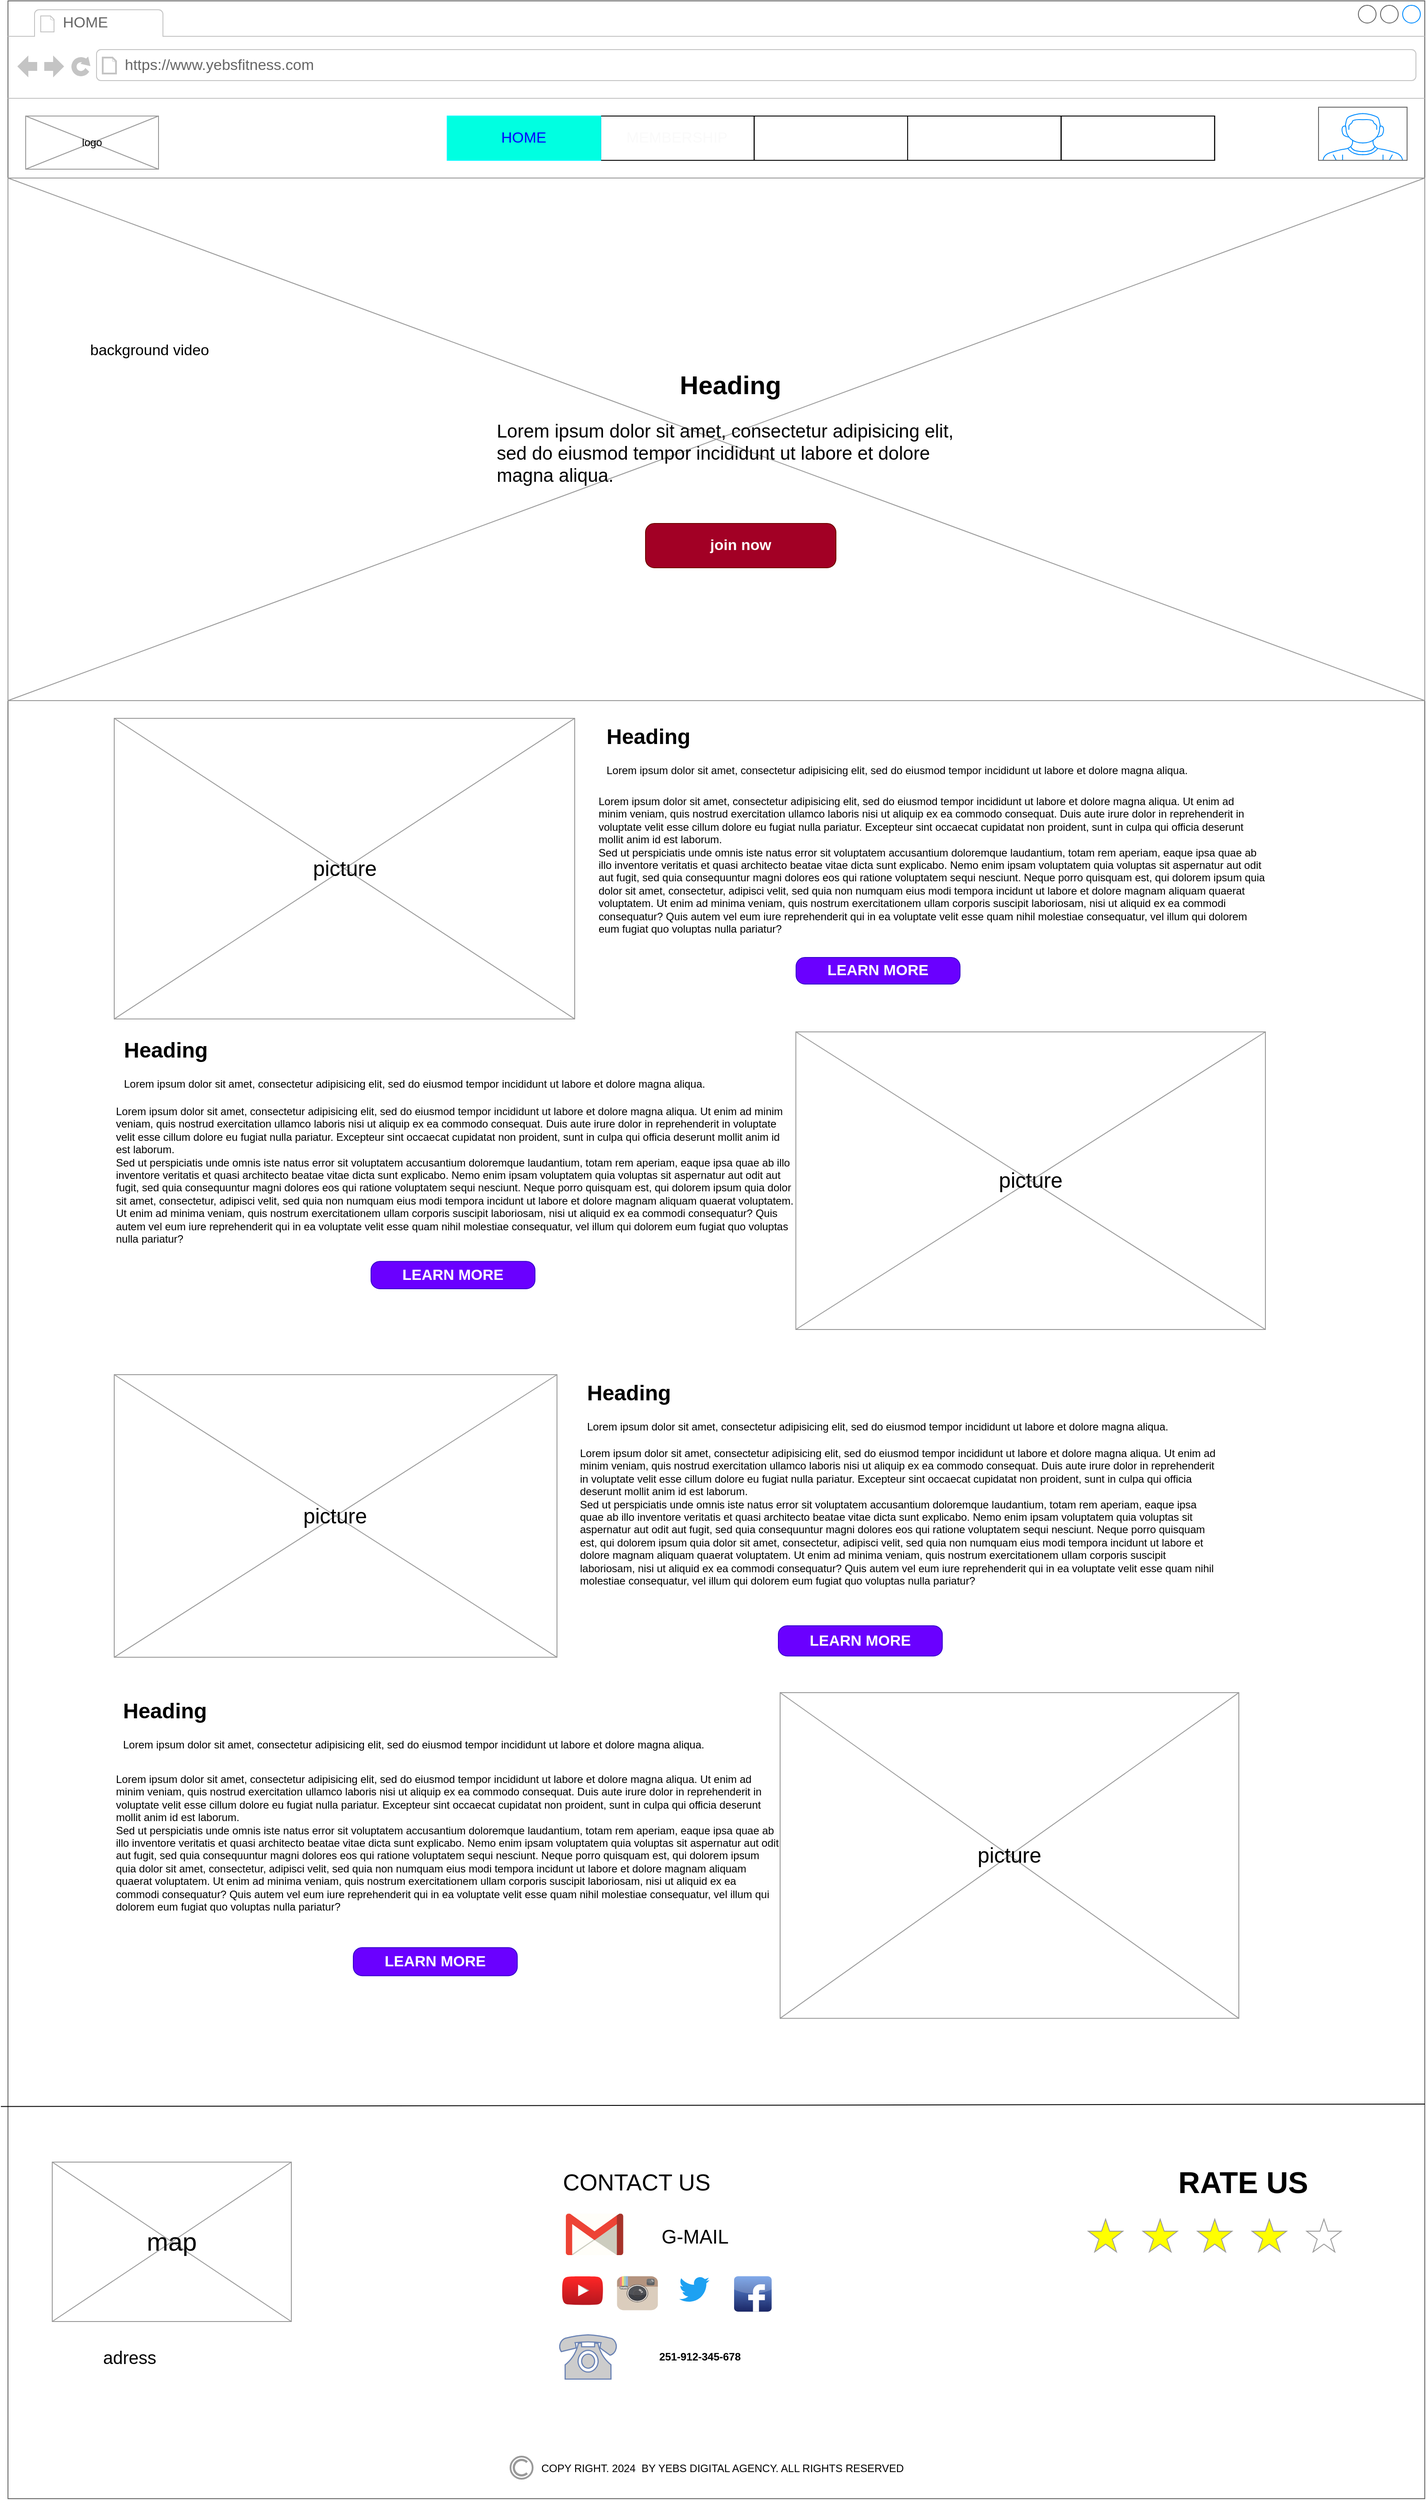 <mxfile version="24.1.0" type="device" pages="7">
  <diagram name="HOME" id="THP8RP-utSMiU3eQb9PQ">
    <mxGraphModel dx="2669" dy="1124" grid="1" gridSize="10" guides="1" tooltips="1" connect="1" arrows="0" fold="1" page="1" pageScale="1" pageWidth="850" pageHeight="1100" math="0" shadow="0">
      <root>
        <mxCell id="0" />
        <mxCell id="1" parent="0" />
        <mxCell id="Qrpv8NUNui-ZcaVHAYIE-1" value="" style="strokeWidth=1;shadow=0;dashed=0;align=center;html=1;shape=mxgraph.mockup.containers.browserWindow;rSize=0;strokeColor=#666666;strokeColor2=#008cff;strokeColor3=#c4c4c4;mainText=,;recursiveResize=0;" parent="1" vertex="1">
          <mxGeometry y="10" width="1600" height="2820" as="geometry" />
        </mxCell>
        <mxCell id="Qrpv8NUNui-ZcaVHAYIE-2" value="HOME" style="strokeWidth=1;shadow=0;dashed=0;align=center;html=1;shape=mxgraph.mockup.containers.anchor;fontSize=17;fontColor=#666666;align=left;whiteSpace=wrap;" parent="Qrpv8NUNui-ZcaVHAYIE-1" vertex="1">
          <mxGeometry x="60" y="12" width="110" height="26" as="geometry" />
        </mxCell>
        <mxCell id="Qrpv8NUNui-ZcaVHAYIE-3" value="https://www.yebsfitness.com" style="strokeWidth=1;shadow=0;dashed=0;align=center;html=1;shape=mxgraph.mockup.containers.anchor;rSize=0;fontSize=17;fontColor=#666666;align=left;" parent="Qrpv8NUNui-ZcaVHAYIE-1" vertex="1">
          <mxGeometry x="130" y="60" width="250" height="26" as="geometry" />
        </mxCell>
        <mxCell id="Qrpv8NUNui-ZcaVHAYIE-5" value="" style="endArrow=none;html=1;rounded=0;entryX=1.002;entryY=0.254;entryDx=0;entryDy=0;entryPerimeter=0;" parent="Qrpv8NUNui-ZcaVHAYIE-1" edge="1">
          <mxGeometry width="50" height="50" relative="1" as="geometry">
            <mxPoint y="200" as="sourcePoint" />
            <mxPoint x="851.7" y="203.04" as="targetPoint" />
          </mxGeometry>
        </mxCell>
        <mxCell id="Qrpv8NUNui-ZcaVHAYIE-7" value="" style="verticalLabelPosition=bottom;shadow=0;dashed=0;align=center;html=1;verticalAlign=top;strokeWidth=1;shape=mxgraph.mockup.graphics.simpleIcon;strokeColor=#999999;" parent="Qrpv8NUNui-ZcaVHAYIE-1" vertex="1">
          <mxGeometry x="20" y="130" width="150" height="60" as="geometry" />
        </mxCell>
        <mxCell id="Qrpv8NUNui-ZcaVHAYIE-8" value="logo" style="text;html=1;align=center;verticalAlign=middle;whiteSpace=wrap;rounded=0;" parent="Qrpv8NUNui-ZcaVHAYIE-1" vertex="1">
          <mxGeometry x="25" y="130" width="140" height="60" as="geometry" />
        </mxCell>
        <mxCell id="Qrpv8NUNui-ZcaVHAYIE-24" value="" style="verticalLabelPosition=bottom;shadow=0;dashed=0;align=center;html=1;verticalAlign=top;strokeWidth=1;shape=mxgraph.mockup.graphics.simpleIcon;strokeColor=#999999;" parent="Qrpv8NUNui-ZcaVHAYIE-1" vertex="1">
          <mxGeometry y="200" width="1600" height="590" as="geometry" />
        </mxCell>
        <mxCell id="Qrpv8NUNui-ZcaVHAYIE-25" value="&lt;font style=&quot;font-size: 17px;&quot;&gt;background video&lt;/font&gt;" style="text;html=1;align=center;verticalAlign=middle;whiteSpace=wrap;rounded=0;" parent="Qrpv8NUNui-ZcaVHAYIE-1" vertex="1">
          <mxGeometry x="80" y="350" width="160" height="90" as="geometry" />
        </mxCell>
        <mxCell id="Qrpv8NUNui-ZcaVHAYIE-26" value="&lt;h1 style=&quot;text-align: center; margin-top: 0px;&quot;&gt;&lt;font style=&quot;font-size: 29px;&quot;&gt;Heading&lt;/font&gt;&lt;/h1&gt;&lt;p style=&quot;font-size: 21px;&quot;&gt;&lt;font style=&quot;font-size: 21px;&quot;&gt;Lorem ipsum dolor sit amet, consectetur adipisicing elit, sed do eiusmod tempor incididunt ut labore et dolore magna aliqua.&lt;/font&gt;&lt;/p&gt;" style="text;html=1;whiteSpace=wrap;overflow=hidden;rounded=0;" parent="Qrpv8NUNui-ZcaVHAYIE-1" vertex="1">
          <mxGeometry x="550" y="410" width="530" height="210" as="geometry" />
        </mxCell>
        <mxCell id="Qrpv8NUNui-ZcaVHAYIE-27" value="join now" style="strokeWidth=1;shadow=0;dashed=0;align=center;html=1;shape=mxgraph.mockup.buttons.button;strokeColor=#6F0000;fontColor=#ffffff;mainText=;buttonStyle=round;fontSize=17;fontStyle=1;fillColor=#a20025;whiteSpace=wrap;" parent="Qrpv8NUNui-ZcaVHAYIE-1" vertex="1">
          <mxGeometry x="720" y="590" width="215" height="50" as="geometry" />
        </mxCell>
        <mxCell id="Qrpv8NUNui-ZcaVHAYIE-35" value="" style="group" parent="Qrpv8NUNui-ZcaVHAYIE-1" vertex="1" connectable="0">
          <mxGeometry x="120" y="810" width="1300" height="350" as="geometry" />
        </mxCell>
        <mxCell id="Qrpv8NUNui-ZcaVHAYIE-33" value="" style="group" parent="Qrpv8NUNui-ZcaVHAYIE-35" vertex="1" connectable="0">
          <mxGeometry x="545.161" width="754.839" height="350" as="geometry" />
        </mxCell>
        <mxCell id="Qrpv8NUNui-ZcaVHAYIE-31" value="&lt;h1 style=&quot;margin-top: 0px;&quot;&gt;Heading&lt;/h1&gt;&lt;p&gt;Lorem ipsum dolor sit amet, consectetur adipisicing elit, sed do eiusmod tempor incididunt ut labore et dolore magna aliqua.&lt;/p&gt;" style="text;html=1;whiteSpace=wrap;overflow=hidden;rounded=0;" parent="Qrpv8NUNui-ZcaVHAYIE-33" vertex="1">
          <mxGeometry x="8.387" width="738.065" height="116.667" as="geometry" />
        </mxCell>
        <mxCell id="Qrpv8NUNui-ZcaVHAYIE-32" value="Lorem ipsum dolor sit amet, consectetur adipisicing elit, sed do eiusmod tempor incididunt ut labore et dolore magna aliqua. Ut enim ad minim veniam, quis nostrud exercitation ullamco laboris nisi ut aliquip ex ea commodo consequat. Duis aute irure dolor in reprehenderit in voluptate velit esse cillum dolore eu fugiat nulla pariatur. Excepteur sint occaecat cupidatat non proident, sunt in culpa qui officia deserunt mollit anim id est laborum.&#xa;Sed ut perspiciatis unde omnis iste natus error sit voluptatem accusantium doloremque laudantium, totam rem aperiam, eaque ipsa quae ab illo inventore veritatis et quasi architecto beatae vitae dicta sunt explicabo. Nemo enim ipsam voluptatem quia voluptas sit aspernatur aut odit aut fugit, sed quia consequuntur magni dolores eos qui ratione voluptatem sequi nesciunt. Neque porro quisquam est, qui dolorem ipsum quia dolor sit amet, consectetur, adipisci velit, sed quia non numquam eius modi tempora incidunt ut labore et dolore magnam aliquam quaerat voluptatem. Ut enim ad minima veniam, quis nostrum exercitationem ullam corporis suscipit laboriosam, nisi ut aliquid ex ea commodi consequatur? Quis autem vel eum iure reprehenderit qui in ea voluptate velit esse quam nihil molestiae consequatur, vel illum qui dolorem eum fugiat quo voluptas nulla pariatur?" style="text;spacingTop=-5;whiteSpace=wrap;html=1;align=left;fontSize=12;fontFamily=Helvetica;fillColor=none;strokeColor=none;" parent="Qrpv8NUNui-ZcaVHAYIE-33" vertex="1">
          <mxGeometry y="84.848" width="754.839" height="265.152" as="geometry" />
        </mxCell>
        <mxCell id="zcqvZ7zkULcblA9HDGYl-3" value="LEARN MORE" style="strokeWidth=1;shadow=0;dashed=0;align=center;html=1;shape=mxgraph.mockup.buttons.button;strokeColor=#3700CC;fontColor=#ffffff;mainText=;buttonStyle=round;fontSize=17;fontStyle=1;fillColor=#6a00ff;whiteSpace=wrap;" parent="Qrpv8NUNui-ZcaVHAYIE-33" vertex="1">
          <mxGeometry x="224.84" y="270" width="185.16" height="30" as="geometry" />
        </mxCell>
        <mxCell id="Qrpv8NUNui-ZcaVHAYIE-34" value="" style="group" parent="Qrpv8NUNui-ZcaVHAYIE-35" vertex="1" connectable="0">
          <mxGeometry width="520" height="339.394" as="geometry" />
        </mxCell>
        <mxCell id="Qrpv8NUNui-ZcaVHAYIE-28" value="" style="verticalLabelPosition=bottom;shadow=0;dashed=0;align=center;html=1;verticalAlign=top;strokeWidth=1;shape=mxgraph.mockup.graphics.simpleIcon;strokeColor=#999999;" parent="Qrpv8NUNui-ZcaVHAYIE-34" vertex="1">
          <mxGeometry width="520" height="339.394" as="geometry" />
        </mxCell>
        <mxCell id="Qrpv8NUNui-ZcaVHAYIE-29" value="&lt;font style=&quot;font-size: 24px;&quot;&gt;picture&lt;/font&gt;" style="text;html=1;align=center;verticalAlign=middle;whiteSpace=wrap;rounded=0;" parent="Qrpv8NUNui-ZcaVHAYIE-34" vertex="1">
          <mxGeometry x="167.742" y="137.879" width="184.516" height="63.636" as="geometry" />
        </mxCell>
        <mxCell id="Qrpv8NUNui-ZcaVHAYIE-43" value="" style="group" parent="Qrpv8NUNui-ZcaVHAYIE-1" vertex="1" connectable="0">
          <mxGeometry x="120" y="1164" width="1300" height="336" as="geometry" />
        </mxCell>
        <mxCell id="Qrpv8NUNui-ZcaVHAYIE-40" value="" style="group" parent="Qrpv8NUNui-ZcaVHAYIE-43" vertex="1" connectable="0">
          <mxGeometry x="769.737" width="530.263" height="336" as="geometry" />
        </mxCell>
        <mxCell id="Qrpv8NUNui-ZcaVHAYIE-41" value="" style="verticalLabelPosition=bottom;shadow=0;dashed=0;align=center;html=1;verticalAlign=top;strokeWidth=1;shape=mxgraph.mockup.graphics.simpleIcon;strokeColor=#999999;" parent="Qrpv8NUNui-ZcaVHAYIE-40" vertex="1">
          <mxGeometry width="530.263" height="336" as="geometry" />
        </mxCell>
        <mxCell id="Qrpv8NUNui-ZcaVHAYIE-42" value="&lt;font style=&quot;font-size: 24px;&quot;&gt;picture&lt;/font&gt;" style="text;html=1;align=center;verticalAlign=middle;whiteSpace=wrap;rounded=0;" parent="Qrpv8NUNui-ZcaVHAYIE-40" vertex="1">
          <mxGeometry x="171.053" y="136.5" width="188.158" height="63" as="geometry" />
        </mxCell>
        <mxCell id="Qrpv8NUNui-ZcaVHAYIE-37" value="" style="group" parent="Qrpv8NUNui-ZcaVHAYIE-43" vertex="1" connectable="0">
          <mxGeometry width="769.737" height="336" as="geometry" />
        </mxCell>
        <mxCell id="Qrpv8NUNui-ZcaVHAYIE-38" value="&lt;h1 style=&quot;margin-top: 0px;&quot;&gt;Heading&lt;/h1&gt;&lt;p&gt;Lorem ipsum dolor sit amet, consectetur adipisicing elit, sed do eiusmod tempor incididunt ut labore et dolore magna aliqua.&lt;/p&gt;" style="text;html=1;whiteSpace=wrap;overflow=hidden;rounded=0;" parent="Qrpv8NUNui-ZcaVHAYIE-37" vertex="1">
          <mxGeometry x="8.553" width="752.632" height="112" as="geometry" />
        </mxCell>
        <mxCell id="Qrpv8NUNui-ZcaVHAYIE-39" value="Lorem ipsum dolor sit amet, consectetur adipisicing elit, sed do eiusmod tempor incididunt ut labore et dolore magna aliqua. Ut enim ad minim veniam, quis nostrud exercitation ullamco laboris nisi ut aliquip ex ea commodo consequat. Duis aute irure dolor in reprehenderit in voluptate velit esse cillum dolore eu fugiat nulla pariatur. Excepteur sint occaecat cupidatat non proident, sunt in culpa qui officia deserunt mollit anim id est laborum.&#xa;Sed ut perspiciatis unde omnis iste natus error sit voluptatem accusantium doloremque laudantium, totam rem aperiam, eaque ipsa quae ab illo inventore veritatis et quasi architecto beatae vitae dicta sunt explicabo. Nemo enim ipsam voluptatem quia voluptas sit aspernatur aut odit aut fugit, sed quia consequuntur magni dolores eos qui ratione voluptatem sequi nesciunt. Neque porro quisquam est, qui dolorem ipsum quia dolor sit amet, consectetur, adipisci velit, sed quia non numquam eius modi tempora incidunt ut labore et dolore magnam aliquam quaerat voluptatem. Ut enim ad minima veniam, quis nostrum exercitationem ullam corporis suscipit laboriosam, nisi ut aliquid ex ea commodi consequatur? Quis autem vel eum iure reprehenderit qui in ea voluptate velit esse quam nihil molestiae consequatur, vel illum qui dolorem eum fugiat quo voluptas nulla pariatur?" style="text;spacingTop=-5;whiteSpace=wrap;html=1;align=left;fontSize=12;fontFamily=Helvetica;fillColor=none;strokeColor=none;" parent="Qrpv8NUNui-ZcaVHAYIE-37" vertex="1">
          <mxGeometry y="81.455" width="769.737" height="254.545" as="geometry" />
        </mxCell>
        <mxCell id="zcqvZ7zkULcblA9HDGYl-5" value="LEARN MORE" style="strokeWidth=1;shadow=0;dashed=0;align=center;html=1;shape=mxgraph.mockup.buttons.button;strokeColor=#3700CC;fontColor=#ffffff;mainText=;buttonStyle=round;fontSize=17;fontStyle=1;fillColor=#6a00ff;whiteSpace=wrap;" parent="Qrpv8NUNui-ZcaVHAYIE-37" vertex="1">
          <mxGeometry x="290" y="259.07" width="185.16" height="30.93" as="geometry" />
        </mxCell>
        <mxCell id="Qrpv8NUNui-ZcaVHAYIE-44" value="" style="group" parent="Qrpv8NUNui-ZcaVHAYIE-1" vertex="1" connectable="0">
          <mxGeometry x="120" y="1551" width="1250" height="329" as="geometry" />
        </mxCell>
        <mxCell id="Qrpv8NUNui-ZcaVHAYIE-45" value="" style="group" parent="Qrpv8NUNui-ZcaVHAYIE-44" vertex="1" connectable="0">
          <mxGeometry x="524.194" width="725.806" height="329.0" as="geometry" />
        </mxCell>
        <mxCell id="Qrpv8NUNui-ZcaVHAYIE-46" value="&lt;h1 style=&quot;margin-top: 0px;&quot;&gt;Heading&lt;/h1&gt;&lt;p&gt;Lorem ipsum dolor sit amet, consectetur adipisicing elit, sed do eiusmod tempor incididunt ut labore et dolore magna aliqua.&lt;/p&gt;" style="text;html=1;whiteSpace=wrap;overflow=hidden;rounded=0;" parent="Qrpv8NUNui-ZcaVHAYIE-45" vertex="1">
          <mxGeometry x="8.065" width="709.677" height="109.667" as="geometry" />
        </mxCell>
        <mxCell id="Qrpv8NUNui-ZcaVHAYIE-47" value="Lorem ipsum dolor sit amet, consectetur adipisicing elit, sed do eiusmod tempor incididunt ut labore et dolore magna aliqua. Ut enim ad minim veniam, quis nostrud exercitation ullamco laboris nisi ut aliquip ex ea commodo consequat. Duis aute irure dolor in reprehenderit in voluptate velit esse cillum dolore eu fugiat nulla pariatur. Excepteur sint occaecat cupidatat non proident, sunt in culpa qui officia deserunt mollit anim id est laborum.&#xa;Sed ut perspiciatis unde omnis iste natus error sit voluptatem accusantium doloremque laudantium, totam rem aperiam, eaque ipsa quae ab illo inventore veritatis et quasi architecto beatae vitae dicta sunt explicabo. Nemo enim ipsam voluptatem quia voluptas sit aspernatur aut odit aut fugit, sed quia consequuntur magni dolores eos qui ratione voluptatem sequi nesciunt. Neque porro quisquam est, qui dolorem ipsum quia dolor sit amet, consectetur, adipisci velit, sed quia non numquam eius modi tempora incidunt ut labore et dolore magnam aliquam quaerat voluptatem. Ut enim ad minima veniam, quis nostrum exercitationem ullam corporis suscipit laboriosam, nisi ut aliquid ex ea commodi consequatur? Quis autem vel eum iure reprehenderit qui in ea voluptate velit esse quam nihil molestiae consequatur, vel illum qui dolorem eum fugiat quo voluptas nulla pariatur?" style="text;spacingTop=-5;whiteSpace=wrap;html=1;align=left;fontSize=12;fontFamily=Helvetica;fillColor=none;strokeColor=none;" parent="Qrpv8NUNui-ZcaVHAYIE-45" vertex="1">
          <mxGeometry y="79.758" width="725.806" height="249.242" as="geometry" />
        </mxCell>
        <mxCell id="zcqvZ7zkULcblA9HDGYl-4" value="LEARN MORE" style="strokeWidth=1;shadow=0;dashed=0;align=center;html=1;shape=mxgraph.mockup.buttons.button;strokeColor=#3700CC;fontColor=#ffffff;mainText=;buttonStyle=round;fontSize=17;fontStyle=1;fillColor=#6a00ff;whiteSpace=wrap;" parent="Qrpv8NUNui-ZcaVHAYIE-45" vertex="1">
          <mxGeometry x="225.808" y="283.464" width="185.16" height="34.152" as="geometry" />
        </mxCell>
        <mxCell id="Qrpv8NUNui-ZcaVHAYIE-48" value="" style="group" parent="Qrpv8NUNui-ZcaVHAYIE-44" vertex="1" connectable="0">
          <mxGeometry width="500" height="319.03" as="geometry" />
        </mxCell>
        <mxCell id="Qrpv8NUNui-ZcaVHAYIE-49" value="" style="verticalLabelPosition=bottom;shadow=0;dashed=0;align=center;html=1;verticalAlign=top;strokeWidth=1;shape=mxgraph.mockup.graphics.simpleIcon;strokeColor=#999999;" parent="Qrpv8NUNui-ZcaVHAYIE-48" vertex="1">
          <mxGeometry width="500" height="319.03" as="geometry" />
        </mxCell>
        <mxCell id="Qrpv8NUNui-ZcaVHAYIE-50" value="&lt;font style=&quot;font-size: 24px;&quot;&gt;picture&lt;/font&gt;" style="text;html=1;align=center;verticalAlign=middle;whiteSpace=wrap;rounded=0;" parent="Qrpv8NUNui-ZcaVHAYIE-48" vertex="1">
          <mxGeometry x="161.29" y="129.606" width="177.419" height="59.818" as="geometry" />
        </mxCell>
        <mxCell id="Qrpv8NUNui-ZcaVHAYIE-51" value="" style="group" parent="Qrpv8NUNui-ZcaVHAYIE-1" vertex="1" connectable="0">
          <mxGeometry x="120" y="1910" width="1270" height="390" as="geometry" />
        </mxCell>
        <mxCell id="Qrpv8NUNui-ZcaVHAYIE-52" value="" style="group" parent="Qrpv8NUNui-ZcaVHAYIE-51" vertex="1" connectable="0">
          <mxGeometry x="751.974" width="518.026" height="367.714" as="geometry" />
        </mxCell>
        <mxCell id="Qrpv8NUNui-ZcaVHAYIE-53" value="" style="verticalLabelPosition=bottom;shadow=0;dashed=0;align=center;html=1;verticalAlign=top;strokeWidth=1;shape=mxgraph.mockup.graphics.simpleIcon;strokeColor=#999999;" parent="Qrpv8NUNui-ZcaVHAYIE-52" vertex="1">
          <mxGeometry width="518.026" height="367.714" as="geometry" />
        </mxCell>
        <mxCell id="Qrpv8NUNui-ZcaVHAYIE-54" value="&lt;font style=&quot;font-size: 24px;&quot;&gt;picture&lt;/font&gt;" style="text;html=1;align=center;verticalAlign=middle;whiteSpace=wrap;rounded=0;" parent="Qrpv8NUNui-ZcaVHAYIE-52" vertex="1">
          <mxGeometry x="167.105" y="149.384" width="183.816" height="68.946" as="geometry" />
        </mxCell>
        <mxCell id="Qrpv8NUNui-ZcaVHAYIE-55" value="" style="group" parent="Qrpv8NUNui-ZcaVHAYIE-51" vertex="1" connectable="0">
          <mxGeometry width="751.974" height="390" as="geometry" />
        </mxCell>
        <mxCell id="Qrpv8NUNui-ZcaVHAYIE-56" value="&lt;h1 style=&quot;margin-top: 0px;&quot;&gt;Heading&lt;/h1&gt;&lt;p&gt;Lorem ipsum dolor sit amet, consectetur adipisicing elit, sed do eiusmod tempor incididunt ut labore et dolore magna aliqua.&lt;/p&gt;" style="text;html=1;whiteSpace=wrap;overflow=hidden;rounded=0;" parent="Qrpv8NUNui-ZcaVHAYIE-55" vertex="1">
          <mxGeometry x="8.355" width="735.263" height="130.0" as="geometry" />
        </mxCell>
        <mxCell id="Qrpv8NUNui-ZcaVHAYIE-57" value="Lorem ipsum dolor sit amet, consectetur adipisicing elit, sed do eiusmod tempor incididunt ut labore et dolore magna aliqua. Ut enim ad minim veniam, quis nostrud exercitation ullamco laboris nisi ut aliquip ex ea commodo consequat. Duis aute irure dolor in reprehenderit in voluptate velit esse cillum dolore eu fugiat nulla pariatur. Excepteur sint occaecat cupidatat non proident, sunt in culpa qui officia deserunt mollit anim id est laborum.&lt;br&gt;Sed ut perspiciatis unde omnis iste natus error sit voluptatem accusantium doloremque laudantium, totam rem aperiam, eaque ipsa quae ab illo inventore veritatis et quasi architecto beatae vitae dicta sunt explicabo. Nemo enim ipsam voluptatem quia voluptas sit aspernatur aut odit aut fugit, sed quia consequuntur magni dolores eos qui ratione voluptatem sequi nesciunt. Neque porro quisquam est, qui dolorem ipsum quia dolor sit amet, consectetur, adipisci velit, sed quia non numquam eius modi tempora incidunt ut labore et dolore magnam aliquam quaerat voluptatem. Ut enim ad minima veniam, quis nostrum exercitationem ullam corporis suscipit laboriosam, nisi ut aliquid ex ea commodi consequatur? Quis autem vel eum iure reprehenderit qui in ea voluptate velit esse quam nihil molestiae consequatur, vel illum qui dolorem eum fugiat quo voluptas nulla pariatur?&lt;div&gt;&lt;br&gt;&lt;/div&gt;" style="text;spacingTop=-5;whiteSpace=wrap;html=1;align=left;fontSize=12;fontFamily=Helvetica;fillColor=none;strokeColor=none;" parent="Qrpv8NUNui-ZcaVHAYIE-55" vertex="1">
          <mxGeometry y="88.976" width="751.97" height="282.453" as="geometry" />
        </mxCell>
        <mxCell id="zcqvZ7zkULcblA9HDGYl-6" value="LEARN MORE" style="strokeWidth=1;shadow=0;dashed=0;align=center;html=1;shape=mxgraph.mockup.buttons.button;strokeColor=#3700CC;fontColor=#ffffff;mainText=;buttonStyle=round;fontSize=17;fontStyle=1;fillColor=#6a00ff;whiteSpace=wrap;" parent="Qrpv8NUNui-ZcaVHAYIE-55" vertex="1">
          <mxGeometry x="270.001" y="287.861" width="185.16" height="31.713" as="geometry" />
        </mxCell>
        <mxCell id="zcqvZ7zkULcblA9HDGYl-2" value="" style="verticalLabelPosition=bottom;shadow=0;dashed=0;align=center;html=1;verticalAlign=top;strokeWidth=1;shape=mxgraph.mockup.containers.userMale;strokeColor=#666666;strokeColor2=#008cff;" parent="Qrpv8NUNui-ZcaVHAYIE-1" vertex="1">
          <mxGeometry x="1480" y="120" width="100" height="60" as="geometry" />
        </mxCell>
        <mxCell id="wsHOpP4e1qKCtIYo10DR-19" value="" style="group" parent="Qrpv8NUNui-ZcaVHAYIE-1" vertex="1" connectable="0">
          <mxGeometry x="50" y="2412.5" width="1480" height="277.5" as="geometry" />
        </mxCell>
        <mxCell id="wsHOpP4e1qKCtIYo10DR-2" value="" style="verticalLabelPosition=bottom;shadow=0;dashed=0;align=center;html=1;verticalAlign=top;strokeWidth=1;shape=mxgraph.mockup.graphics.simpleIcon;strokeColor=#999999;" parent="wsHOpP4e1qKCtIYo10DR-19" vertex="1">
          <mxGeometry y="27.5" width="270" height="180" as="geometry" />
        </mxCell>
        <mxCell id="wsHOpP4e1qKCtIYo10DR-3" value="&lt;font style=&quot;font-size: 29px;&quot;&gt;map&lt;/font&gt;" style="text;html=1;align=center;verticalAlign=middle;whiteSpace=wrap;rounded=0;" parent="wsHOpP4e1qKCtIYo10DR-19" vertex="1">
          <mxGeometry x="105" y="102.5" width="60" height="30" as="geometry" />
        </mxCell>
        <mxCell id="wsHOpP4e1qKCtIYo10DR-4" value="&lt;font style=&quot;font-size: 20px;&quot;&gt;adress&lt;/font&gt;" style="text;html=1;align=center;verticalAlign=middle;whiteSpace=wrap;rounded=0;" parent="wsHOpP4e1qKCtIYo10DR-19" vertex="1">
          <mxGeometry x="35" y="217.5" width="105" height="60" as="geometry" />
        </mxCell>
        <mxCell id="wsHOpP4e1qKCtIYo10DR-5" value="&lt;font style=&quot;font-size: 26px;&quot;&gt;CONTACT US&lt;/font&gt;" style="text;html=1;align=center;verticalAlign=middle;whiteSpace=wrap;rounded=0;" parent="wsHOpP4e1qKCtIYo10DR-19" vertex="1">
          <mxGeometry x="550" y="2.5" width="220" height="95" as="geometry" />
        </mxCell>
        <mxCell id="wsHOpP4e1qKCtIYo10DR-10" value="" style="dashed=0;outlineConnect=0;html=1;align=center;labelPosition=center;verticalLabelPosition=bottom;verticalAlign=top;shape=mxgraph.weblogos.instagram;fillColor=#6FC0E4;gradientColor=#1E305B" parent="wsHOpP4e1qKCtIYo10DR-19" vertex="1">
          <mxGeometry x="637.8" y="156.4" width="46.09" height="38.3" as="geometry" />
        </mxCell>
        <mxCell id="wsHOpP4e1qKCtIYo10DR-9" value="" style="dashed=0;outlineConnect=0;html=1;align=center;labelPosition=center;verticalLabelPosition=bottom;verticalAlign=top;shape=mxgraph.weblogos.gmail" parent="wsHOpP4e1qKCtIYo10DR-19" vertex="1">
          <mxGeometry x="580" y="85.7" width="64.8" height="46.8" as="geometry" />
        </mxCell>
        <mxCell id="wsHOpP4e1qKCtIYo10DR-7" value="" style="dashed=0;outlineConnect=0;html=1;align=center;labelPosition=center;verticalLabelPosition=bottom;verticalAlign=top;shape=mxgraph.weblogos.twitter;fillColor=#1DA1F2;strokeColor=none" parent="wsHOpP4e1qKCtIYo10DR-19" vertex="1">
          <mxGeometry x="707.91" y="156.4" width="34.29" height="30" as="geometry" />
        </mxCell>
        <mxCell id="wsHOpP4e1qKCtIYo10DR-6" value="" style="dashed=0;outlineConnect=0;html=1;align=center;labelPosition=center;verticalLabelPosition=bottom;verticalAlign=top;shape=mxgraph.weblogos.youtube_2;fillColor=#FF2626;gradientColor=#B5171F" parent="wsHOpP4e1qKCtIYo10DR-19" vertex="1">
          <mxGeometry x="575.7" y="156.4" width="46.4" height="32.6" as="geometry" />
        </mxCell>
        <mxCell id="wsHOpP4e1qKCtIYo10DR-11" value="" style="dashed=0;outlineConnect=0;html=1;align=center;labelPosition=center;verticalLabelPosition=bottom;verticalAlign=top;shape=mxgraph.webicons.facebook;fillColor=#6294E4;gradientColor=#1A2665" parent="wsHOpP4e1qKCtIYo10DR-19" vertex="1">
          <mxGeometry x="770" y="156.4" width="42.4" height="40" as="geometry" />
        </mxCell>
        <mxCell id="wsHOpP4e1qKCtIYo10DR-12" value="" style="fontColor=#0066CC;verticalAlign=top;verticalLabelPosition=bottom;labelPosition=center;align=center;html=1;outlineConnect=0;fillColor=#CCCCCC;strokeColor=#6881B3;gradientColor=none;gradientDirection=north;strokeWidth=2;shape=mxgraph.networks.phone_1;" parent="wsHOpP4e1qKCtIYo10DR-19" vertex="1">
          <mxGeometry x="572.6" y="222.5" width="65.2" height="50" as="geometry" />
        </mxCell>
        <mxCell id="wsHOpP4e1qKCtIYo10DR-13" value="&lt;font style=&quot;font-size: 22px;&quot;&gt;G-MAIL&lt;/font&gt;" style="text;html=1;align=center;verticalAlign=middle;whiteSpace=wrap;rounded=0;" parent="wsHOpP4e1qKCtIYo10DR-19" vertex="1">
          <mxGeometry x="682.2" y="97.5" width="87.8" height="30" as="geometry" />
        </mxCell>
        <mxCell id="wsHOpP4e1qKCtIYo10DR-14" value="&lt;b&gt;251-912-345-678&lt;/b&gt;" style="text;html=1;align=center;verticalAlign=middle;whiteSpace=wrap;rounded=0;" parent="wsHOpP4e1qKCtIYo10DR-19" vertex="1">
          <mxGeometry x="663" y="232.5" width="137.3" height="30" as="geometry" />
        </mxCell>
        <mxCell id="wsHOpP4e1qKCtIYo10DR-15" value="&lt;b&gt;&lt;font style=&quot;font-size: 34px;&quot;&gt;RATE US&lt;/font&gt;&lt;/b&gt;" style="text;html=1;align=center;verticalAlign=middle;whiteSpace=wrap;rounded=0;" parent="wsHOpP4e1qKCtIYo10DR-19" vertex="1">
          <mxGeometry x="1250" width="190" height="100" as="geometry" />
        </mxCell>
        <mxCell id="wsHOpP4e1qKCtIYo10DR-16" value="" style="verticalLabelPosition=bottom;shadow=0;dashed=0;align=center;html=1;verticalAlign=top;strokeWidth=1;shape=mxgraph.mockup.misc.rating;strokeColor=#999999;fillColor=#ffff00;emptyFillColor=#ffffff;grade=4;ratingScale=5;ratingStyle=star;" parent="wsHOpP4e1qKCtIYo10DR-19" vertex="1">
          <mxGeometry x="1170" y="91.95" width="310" height="41.1" as="geometry" />
        </mxCell>
        <mxCell id="RhsaElOLg4IhrOLmTUFh-1" value="" style="group;strokeColor=default;" parent="Qrpv8NUNui-ZcaVHAYIE-1" vertex="1" connectable="0">
          <mxGeometry x="496" y="130" width="866.667" height="50" as="geometry" />
        </mxCell>
        <mxCell id="Qrpv8NUNui-ZcaVHAYIE-9" value="" style="strokeWidth=1;shadow=0;dashed=0;align=center;html=1;shape=mxgraph.mockup.text.rrect;rSize=0;strokeColor=default;fillColor=none;" parent="RhsaElOLg4IhrOLmTUFh-1" vertex="1">
          <mxGeometry width="693.333" height="50" as="geometry" />
        </mxCell>
        <mxCell id="Qrpv8NUNui-ZcaVHAYIE-10" value="&lt;font color=&quot;#fafafa&quot;&gt;MEMBERSHIP&lt;/font&gt;" style="strokeColor=inherit;fillColor=inherit;gradientColor=inherit;strokeWidth=1;shadow=0;dashed=0;align=center;html=1;shape=mxgraph.mockup.text.rrect;rSize=0;fontSize=17;fontColor=#0000ff;whiteSpace=wrap;" parent="Qrpv8NUNui-ZcaVHAYIE-9" vertex="1">
          <mxGeometry x="173.333" width="173.333" height="50" as="geometry" />
        </mxCell>
        <mxCell id="Qrpv8NUNui-ZcaVHAYIE-11" value="&lt;font color=&quot;#ffffff&quot;&gt;CLASSES &amp;amp; PROGRAMS&lt;/font&gt;" style="strokeColor=inherit;fillColor=inherit;gradientColor=inherit;strokeWidth=1;shadow=0;dashed=0;align=center;html=1;shape=mxgraph.mockup.text.rrect;rSize=0;fontSize=17;fontColor=#0000ff;whiteSpace=wrap;" parent="Qrpv8NUNui-ZcaVHAYIE-9" vertex="1">
          <mxGeometry x="346.667" width="173.333" height="50" as="geometry" />
        </mxCell>
        <mxCell id="Qrpv8NUNui-ZcaVHAYIE-12" value="&lt;font color=&quot;#ffffff&quot;&gt;BLOGS&lt;/font&gt;" style="strokeColor=inherit;fillColor=inherit;gradientColor=inherit;strokeWidth=1;shadow=0;dashed=0;align=center;html=1;shape=mxgraph.mockup.text.rrect;rSize=0;fontSize=17;fontColor=#0000ff;whiteSpace=wrap;" parent="Qrpv8NUNui-ZcaVHAYIE-9" vertex="1">
          <mxGeometry x="520" width="173.333" height="50" as="geometry" />
        </mxCell>
        <mxCell id="Qrpv8NUNui-ZcaVHAYIE-13" value="&lt;font color=&quot;#0400ff&quot;&gt;HOME&lt;/font&gt;" style="strokeWidth=1;shadow=0;dashed=0;align=center;html=1;shape=mxgraph.mockup.text.rrect;rSize=0;fontSize=17;fontColor=#2005f0;fillColor=#00ffe1;strokeColor=#00fbff;whiteSpace=wrap;labelBackgroundColor=none;" parent="Qrpv8NUNui-ZcaVHAYIE-9" vertex="1">
          <mxGeometry width="173.333" height="50" as="geometry" />
        </mxCell>
        <mxCell id="Qrpv8NUNui-ZcaVHAYIE-14" value="&lt;font color=&quot;#ffffff&quot;&gt;ABOUT US&lt;/font&gt;" style="strokeColor=inherit;fillColor=inherit;gradientColor=inherit;strokeWidth=1;shadow=0;dashed=0;align=center;html=1;shape=mxgraph.mockup.text.rrect;rSize=0;fontSize=17;fontColor=#0000ff;whiteSpace=wrap;" parent="RhsaElOLg4IhrOLmTUFh-1" vertex="1">
          <mxGeometry x="693.333" width="173.333" height="50" as="geometry" />
        </mxCell>
        <mxCell id="wsHOpP4e1qKCtIYo10DR-1" value="" style="endArrow=none;html=1;rounded=0;entryX=1;entryY=0.842;entryDx=0;entryDy=0;entryPerimeter=0;exitX=-0.005;exitY=0.843;exitDx=0;exitDy=0;exitPerimeter=0;" parent="1" source="Qrpv8NUNui-ZcaVHAYIE-1" target="Qrpv8NUNui-ZcaVHAYIE-1" edge="1">
          <mxGeometry width="50" height="50" relative="1" as="geometry">
            <mxPoint x="580" y="2340" as="sourcePoint" />
            <mxPoint x="630" y="2290" as="targetPoint" />
          </mxGeometry>
        </mxCell>
        <mxCell id="c9bswUYMt9Go0DEScO9v-1" value="" style="group" parent="1" vertex="1" connectable="0">
          <mxGeometry x="567.5" y="2781" width="449.5" height="30" as="geometry" />
        </mxCell>
        <mxCell id="wsHOpP4e1qKCtIYo10DR-17" value="COPY RIGHT. 2024&amp;nbsp; BY YEBS DIGITAL AGENCY. ALL RIGHTS RESERVED" style="text;html=1;align=center;verticalAlign=middle;whiteSpace=wrap;rounded=0;" parent="c9bswUYMt9Go0DEScO9v-1" vertex="1">
          <mxGeometry x="29.5" width="420" height="30" as="geometry" />
        </mxCell>
        <mxCell id="wsHOpP4e1qKCtIYo10DR-18" value="" style="strokeColor=#999999;verticalLabelPosition=bottom;shadow=0;dashed=0;verticalAlign=top;strokeWidth=2;html=1;shape=mxgraph.mockup.misc.copyrightIcon;" parent="c9bswUYMt9Go0DEScO9v-1" vertex="1">
          <mxGeometry y="1.5" width="25" height="25" as="geometry" />
        </mxCell>
      </root>
    </mxGraphModel>
  </diagram>
  <diagram name="MEMBERSHIP" id="9Tn-2mLXqcq_YLzcj0c9">
    <mxGraphModel dx="4747" dy="2409" grid="1" gridSize="10" guides="1" tooltips="1" connect="1" arrows="1" fold="1" page="1" pageScale="1" pageWidth="850" pageHeight="1100" math="0" shadow="0">
      <root>
        <mxCell id="NCQUELtZqcaxOvCecXX8-0" />
        <mxCell id="NCQUELtZqcaxOvCecXX8-1" parent="NCQUELtZqcaxOvCecXX8-0" />
        <mxCell id="NCQUELtZqcaxOvCecXX8-2" value="" style="strokeWidth=1;shadow=0;dashed=0;align=center;html=1;shape=mxgraph.mockup.containers.browserWindow;rSize=0;strokeColor=#666666;strokeColor2=#008cff;strokeColor3=#c4c4c4;mainText=,;recursiveResize=0;" parent="NCQUELtZqcaxOvCecXX8-1" vertex="1">
          <mxGeometry x="-20" y="50" width="1620" height="1950" as="geometry" />
        </mxCell>
        <mxCell id="NCQUELtZqcaxOvCecXX8-3" value="MEMBERSHIP" style="strokeWidth=1;shadow=0;dashed=0;align=center;html=1;shape=mxgraph.mockup.containers.anchor;fontSize=17;fontColor=#666666;align=left;whiteSpace=wrap;" parent="NCQUELtZqcaxOvCecXX8-2" vertex="1">
          <mxGeometry x="60" y="12" width="110" height="26" as="geometry" />
        </mxCell>
        <mxCell id="NCQUELtZqcaxOvCecXX8-4" value="https://www.yebsfitness.com/MEMBERSHIP" style="strokeWidth=1;shadow=0;dashed=0;align=center;html=1;shape=mxgraph.mockup.containers.anchor;rSize=0;fontSize=17;fontColor=#666666;align=left;" parent="NCQUELtZqcaxOvCecXX8-2" vertex="1">
          <mxGeometry x="130" y="60" width="370" height="26" as="geometry" />
        </mxCell>
        <mxCell id="NCQUELtZqcaxOvCecXX8-28" value="" style="verticalLabelPosition=bottom;shadow=0;dashed=0;align=center;html=1;verticalAlign=top;strokeWidth=1;shape=mxgraph.mockup.containers.userMale;strokeColor=#666666;strokeColor2=#008cff;" parent="NCQUELtZqcaxOvCecXX8-2" vertex="1">
          <mxGeometry x="1503" y="120" width="100" height="100" as="geometry" />
        </mxCell>
        <mxCell id="NCQUELtZqcaxOvCecXX8-29" value="" style="verticalLabelPosition=bottom;shadow=0;dashed=0;align=center;html=1;verticalAlign=top;strokeWidth=1;shape=mxgraph.mockup.graphics.simpleIcon;strokeColor=#999999;" parent="NCQUELtZqcaxOvCecXX8-2" vertex="1">
          <mxGeometry x="40" y="130" width="160" height="80" as="geometry" />
        </mxCell>
        <mxCell id="NCQUELtZqcaxOvCecXX8-30" value="" style="endArrow=none;html=1;rounded=0;entryX=1.002;entryY=0.137;entryDx=0;entryDy=0;entryPerimeter=0;exitX=0.002;exitY=0.133;exitDx=0;exitDy=0;exitPerimeter=0;" parent="NCQUELtZqcaxOvCecXX8-2" edge="1">
          <mxGeometry width="50" height="50" relative="1" as="geometry">
            <mxPoint x="3.24" y="230.0" as="sourcePoint" />
            <mxPoint x="1623.24" y="237.8" as="targetPoint" />
          </mxGeometry>
        </mxCell>
        <mxCell id="NCQUELtZqcaxOvCecXX8-31" value="LOGO" style="text;html=1;align=center;verticalAlign=middle;whiteSpace=wrap;rounded=0;" parent="NCQUELtZqcaxOvCecXX8-2" vertex="1">
          <mxGeometry x="85" y="155" width="60" height="30" as="geometry" />
        </mxCell>
        <mxCell id="g5c_UNHpiO294NtAbGrf-1" value="" style="rounded=0;whiteSpace=wrap;html=1;" parent="NCQUELtZqcaxOvCecXX8-2" vertex="1">
          <mxGeometry x="25" y="261" width="1565" height="820" as="geometry" />
        </mxCell>
        <mxCell id="g5c_UNHpiO294NtAbGrf-2" value="" style="rounded=0;whiteSpace=wrap;html=1;" parent="NCQUELtZqcaxOvCecXX8-2" vertex="1">
          <mxGeometry x="60" y="450" width="460" height="590" as="geometry" />
        </mxCell>
        <mxCell id="g5c_UNHpiO294NtAbGrf-5" value="" style="rounded=0;whiteSpace=wrap;html=1;" parent="NCQUELtZqcaxOvCecXX8-2" vertex="1">
          <mxGeometry x="580" y="450" width="460" height="460" as="geometry" />
        </mxCell>
        <mxCell id="g5c_UNHpiO294NtAbGrf-6" value="" style="rounded=0;whiteSpace=wrap;html=1;" parent="NCQUELtZqcaxOvCecXX8-2" vertex="1">
          <mxGeometry x="1090" y="450" width="460" height="390" as="geometry" />
        </mxCell>
        <mxCell id="g5c_UNHpiO294NtAbGrf-7" value="&lt;font size=&quot;1&quot; style=&quot;&quot;&gt;&lt;b style=&quot;font-size: 52px;&quot;&gt;PLANS&lt;/b&gt;&lt;/font&gt;" style="text;html=1;align=center;verticalAlign=middle;whiteSpace=wrap;rounded=0;" parent="NCQUELtZqcaxOvCecXX8-2" vertex="1">
          <mxGeometry x="677.5" y="340" width="260" height="70" as="geometry" />
        </mxCell>
        <mxCell id="g5c_UNHpiO294NtAbGrf-11" value="&lt;h1 style=&quot;text-align: center; margin-top: 0px; padding-left: 100px; font-size: 42px;&quot;&gt;NORMAL&lt;/h1&gt;&lt;p&gt;&lt;/p&gt;&lt;ul style=&quot;font-size: 23px;&quot;&gt;&lt;li style=&quot;&quot;&gt;SHOWER&lt;/li&gt;&lt;li&gt;LOCKER&lt;/li&gt;&lt;li&gt;FREE WEIGHT&lt;/li&gt;&lt;li&gt;ICE BATH&lt;/li&gt;&lt;/ul&gt;&lt;p&gt;&lt;/p&gt;" style="text;html=1;whiteSpace=wrap;overflow=hidden;rounded=0;" parent="NCQUELtZqcaxOvCecXX8-2" vertex="1">
          <mxGeometry x="1100" y="490" width="440" height="210" as="geometry" />
        </mxCell>
        <mxCell id="g5c_UNHpiO294NtAbGrf-13" value="&lt;font style=&quot;font-size: 30px;&quot;&gt;4,999 &lt;/font&gt;&lt;font style=&quot;font-size: 18px;&quot;&gt;ETB/month&lt;/font&gt;" style="text;html=1;align=center;verticalAlign=middle;whiteSpace=wrap;rounded=0;" parent="NCQUELtZqcaxOvCecXX8-2" vertex="1">
          <mxGeometry x="1195" y="710" width="200" height="90" as="geometry" />
        </mxCell>
        <mxCell id="g5c_UNHpiO294NtAbGrf-14" value="&lt;h1 style=&quot;text-align: center; margin-top: 0px; padding-left: 100px; font-size: 42px;&quot;&gt;SILVER&lt;/h1&gt;&lt;h1 style=&quot;margin-top: 0px;&quot;&gt;&lt;p style=&quot;font-size: 12px; font-weight: 400;&quot;&gt;&lt;/p&gt;&lt;ul style=&quot;font-weight: 400; font-size: 23px;&quot;&gt;&lt;li&gt;SHOWER&lt;/li&gt;&lt;li&gt;LOCKER&lt;/li&gt;&lt;li&gt;FREE WEIGHT&lt;/li&gt;&lt;li&gt;ICE BATH&lt;/li&gt;&lt;li&gt;STEAM&lt;/li&gt;&lt;li&gt;AEROBICS&lt;/li&gt;&lt;/ul&gt;&lt;/h1&gt;" style="text;html=1;whiteSpace=wrap;overflow=hidden;rounded=0;" parent="NCQUELtZqcaxOvCecXX8-2" vertex="1">
          <mxGeometry x="590" y="490" width="450" height="280" as="geometry" />
        </mxCell>
        <mxCell id="g5c_UNHpiO294NtAbGrf-15" value="&lt;font style=&quot;font-size: 30px;&quot;&gt;7,999 &lt;/font&gt;&lt;font style=&quot;font-size: 18px;&quot;&gt;ETB/month&lt;/font&gt;" style="text;html=1;align=center;verticalAlign=middle;whiteSpace=wrap;rounded=0;" parent="NCQUELtZqcaxOvCecXX8-2" vertex="1">
          <mxGeometry x="720" y="790" width="180" height="70" as="geometry" />
        </mxCell>
        <mxCell id="g5c_UNHpiO294NtAbGrf-16" value="&lt;h1 style=&quot;text-align: center; margin-top: 0px; padding-left: 100px; font-size: 42px;&quot;&gt;GOLD&lt;/h1&gt;&lt;h1 style=&quot;margin-top: 0px;&quot;&gt;&lt;p style=&quot;font-size: 12px; font-weight: 400;&quot;&gt;&lt;/p&gt;&lt;ul style=&quot;font-weight: 400; font-size: 23px;&quot;&gt;&lt;li&gt;SHOWER&lt;/li&gt;&lt;li&gt;LOCKER(X LARGE)&lt;/li&gt;&lt;li&gt;FREE WEIGHT&lt;/li&gt;&lt;li&gt;ICE BATH&lt;/li&gt;&lt;li&gt;FULL SPA&lt;/li&gt;&lt;li&gt;AEROBICS&lt;/li&gt;&lt;li&gt;PERSONAL TRAINER&lt;/li&gt;&lt;li&gt;INDOOR POOL&lt;/li&gt;&lt;li&gt;BODY SCAN&lt;/li&gt;&lt;li&gt;YOGA&lt;/li&gt;&lt;/ul&gt;&lt;/h1&gt;" style="text;html=1;whiteSpace=wrap;overflow=hidden;rounded=0;" parent="NCQUELtZqcaxOvCecXX8-2" vertex="1">
          <mxGeometry x="66" y="490" width="450" height="390" as="geometry" />
        </mxCell>
        <mxCell id="g5c_UNHpiO294NtAbGrf-18" value="&lt;font style=&quot;font-size: 30px;&quot;&gt;10,999 &lt;/font&gt;&lt;font style=&quot;font-size: 18px;&quot;&gt;ETB/month&lt;/font&gt;" style="text;html=1;align=center;verticalAlign=middle;whiteSpace=wrap;rounded=0;" parent="NCQUELtZqcaxOvCecXX8-2" vertex="1">
          <mxGeometry x="170" y="920" width="200" height="70" as="geometry" />
        </mxCell>
        <mxCell id="g5c_UNHpiO294NtAbGrf-19" value="" style="rounded=0;whiteSpace=wrap;html=1;" parent="NCQUELtZqcaxOvCecXX8-2" vertex="1">
          <mxGeometry x="25" y="1101" width="1565" height="400" as="geometry" />
        </mxCell>
        <mxCell id="g5c_UNHpiO294NtAbGrf-20" value="&lt;font size=&quot;1&quot; style=&quot;&quot;&gt;&lt;b style=&quot;font-size: 52px;&quot;&gt;BUSINESS PLAN&lt;/b&gt;&lt;/font&gt;" style="text;html=1;align=center;verticalAlign=middle;whiteSpace=wrap;rounded=0;" parent="NCQUELtZqcaxOvCecXX8-2" vertex="1">
          <mxGeometry x="550" y="1160" width="480" height="90" as="geometry" />
        </mxCell>
        <mxCell id="g5c_UNHpiO294NtAbGrf-21" value="&lt;font style=&quot;font-size: 16px;&quot;&gt;Lorem ipsum dolor sit amet, consectetur adipisicing elit, sed do eiusmod tempor incididunt ut labore et dolore magna aliqua. Ut enim ad minim veniam, quis nostrud exercitation ullamco laboris nisi ut aliquip ex ea commodo consequat. Duis aute irure dolor in reprehenderit in voluptate velit esse cillum dolore eu fugiat nulla pariatur. Excepteur sint occaecat cupidatat non proident, sunt in culpa qui officia deserunt mollit anim id est laborum.&lt;br&gt;Sed ut perspiciatis unde omnis iste natus error sit voluptatem accusantium doloremque laudantium, totam rem aperiam, eaque ipsa quae ab illo inventore veritatis et quasi architecto beatae vitae dicta sunt explicabo. Nemo enim ipsam voluptatem quia voluptas sit aspernatur aut odit aut fugit, sed quia consequuntur magni dolores eos qui ratione voluptatem sequi nesciunt. Neque porro quisquam est, qui dolorem ipsum quia dolor sit amet, consectetur, adipisci velit, sed quia non numquam eius modi tempora incidunt ut labore et dolore magnam aliquam quaerat voluptatem. Ut enim ad minima veniam, quis nostrum exercitationem ullam corporis suscipit laboriosam, nisi ut aliquid ex ea commodi consequatur? Quis autem vel eum iure reprehenderit qui in ea voluptate velit esse quam nihil molestiae consequatur, vel illum qui dolorem eum fugiat quo voluptas nulla pariatur?&lt;/font&gt;" style="text;spacingTop=-5;whiteSpace=wrap;html=1;align=left;fontSize=12;fontFamily=Helvetica;fillColor=none;strokeColor=none;" parent="NCQUELtZqcaxOvCecXX8-2" vertex="1">
          <mxGeometry x="290" y="1260" width="1200" height="230" as="geometry" />
        </mxCell>
        <mxCell id="Hu2K2TJuoiMpswucdg-e-0" value="" style="group" parent="NCQUELtZqcaxOvCecXX8-2" vertex="1" connectable="0">
          <mxGeometry x="6" y="1550" width="1608" height="380" as="geometry" />
        </mxCell>
        <mxCell id="2UiIXu8FjoyUxEUVv_3n-15" value="" style="group" parent="Hu2K2TJuoiMpswucdg-e-0" vertex="1" connectable="0">
          <mxGeometry x="54" y="20" width="1480" height="277.5" as="geometry" />
        </mxCell>
        <mxCell id="2UiIXu8FjoyUxEUVv_3n-16" value="" style="verticalLabelPosition=bottom;shadow=0;dashed=0;align=center;html=1;verticalAlign=top;strokeWidth=1;shape=mxgraph.mockup.graphics.simpleIcon;strokeColor=#999999;" parent="2UiIXu8FjoyUxEUVv_3n-15" vertex="1">
          <mxGeometry y="27.5" width="270" height="180" as="geometry" />
        </mxCell>
        <mxCell id="2UiIXu8FjoyUxEUVv_3n-17" value="&lt;font style=&quot;font-size: 29px;&quot;&gt;map&lt;/font&gt;" style="text;html=1;align=center;verticalAlign=middle;whiteSpace=wrap;rounded=0;" parent="2UiIXu8FjoyUxEUVv_3n-15" vertex="1">
          <mxGeometry x="105" y="102.5" width="60" height="30" as="geometry" />
        </mxCell>
        <mxCell id="2UiIXu8FjoyUxEUVv_3n-18" value="&lt;font style=&quot;font-size: 20px;&quot;&gt;adress&lt;/font&gt;" style="text;html=1;align=center;verticalAlign=middle;whiteSpace=wrap;rounded=0;" parent="2UiIXu8FjoyUxEUVv_3n-15" vertex="1">
          <mxGeometry x="35" y="217.5" width="105" height="60" as="geometry" />
        </mxCell>
        <mxCell id="2UiIXu8FjoyUxEUVv_3n-19" value="&lt;font style=&quot;font-size: 26px;&quot;&gt;CONTACT US&lt;/font&gt;" style="text;html=1;align=center;verticalAlign=middle;whiteSpace=wrap;rounded=0;" parent="2UiIXu8FjoyUxEUVv_3n-15" vertex="1">
          <mxGeometry x="550" y="2.5" width="220" height="95" as="geometry" />
        </mxCell>
        <mxCell id="2UiIXu8FjoyUxEUVv_3n-20" value="" style="dashed=0;outlineConnect=0;html=1;align=center;labelPosition=center;verticalLabelPosition=bottom;verticalAlign=top;shape=mxgraph.weblogos.instagram;fillColor=#6FC0E4;gradientColor=#1E305B" parent="2UiIXu8FjoyUxEUVv_3n-15" vertex="1">
          <mxGeometry x="637.8" y="156.4" width="46.09" height="38.3" as="geometry" />
        </mxCell>
        <mxCell id="2UiIXu8FjoyUxEUVv_3n-21" value="" style="dashed=0;outlineConnect=0;html=1;align=center;labelPosition=center;verticalLabelPosition=bottom;verticalAlign=top;shape=mxgraph.weblogos.gmail" parent="2UiIXu8FjoyUxEUVv_3n-15" vertex="1">
          <mxGeometry x="580" y="85.7" width="64.8" height="46.8" as="geometry" />
        </mxCell>
        <mxCell id="2UiIXu8FjoyUxEUVv_3n-22" value="" style="dashed=0;outlineConnect=0;html=1;align=center;labelPosition=center;verticalLabelPosition=bottom;verticalAlign=top;shape=mxgraph.weblogos.twitter;fillColor=#1DA1F2;strokeColor=none" parent="2UiIXu8FjoyUxEUVv_3n-15" vertex="1">
          <mxGeometry x="707.91" y="156.4" width="34.29" height="30" as="geometry" />
        </mxCell>
        <mxCell id="2UiIXu8FjoyUxEUVv_3n-23" value="" style="dashed=0;outlineConnect=0;html=1;align=center;labelPosition=center;verticalLabelPosition=bottom;verticalAlign=top;shape=mxgraph.weblogos.youtube_2;fillColor=#FF2626;gradientColor=#B5171F" parent="2UiIXu8FjoyUxEUVv_3n-15" vertex="1">
          <mxGeometry x="575.7" y="156.4" width="46.4" height="32.6" as="geometry" />
        </mxCell>
        <mxCell id="2UiIXu8FjoyUxEUVv_3n-24" value="" style="dashed=0;outlineConnect=0;html=1;align=center;labelPosition=center;verticalLabelPosition=bottom;verticalAlign=top;shape=mxgraph.webicons.facebook;fillColor=#6294E4;gradientColor=#1A2665" parent="2UiIXu8FjoyUxEUVv_3n-15" vertex="1">
          <mxGeometry x="770" y="156.4" width="42.4" height="40" as="geometry" />
        </mxCell>
        <mxCell id="2UiIXu8FjoyUxEUVv_3n-25" value="" style="fontColor=#0066CC;verticalAlign=top;verticalLabelPosition=bottom;labelPosition=center;align=center;html=1;outlineConnect=0;fillColor=#CCCCCC;strokeColor=#6881B3;gradientColor=none;gradientDirection=north;strokeWidth=2;shape=mxgraph.networks.phone_1;" parent="2UiIXu8FjoyUxEUVv_3n-15" vertex="1">
          <mxGeometry x="572.6" y="222.5" width="65.2" height="50" as="geometry" />
        </mxCell>
        <mxCell id="2UiIXu8FjoyUxEUVv_3n-26" value="&lt;font style=&quot;font-size: 22px;&quot;&gt;G-MAIL&lt;/font&gt;" style="text;html=1;align=center;verticalAlign=middle;whiteSpace=wrap;rounded=0;" parent="2UiIXu8FjoyUxEUVv_3n-15" vertex="1">
          <mxGeometry x="682.2" y="97.5" width="87.8" height="30" as="geometry" />
        </mxCell>
        <mxCell id="2UiIXu8FjoyUxEUVv_3n-27" value="&lt;b&gt;251-912-345-678&lt;/b&gt;" style="text;html=1;align=center;verticalAlign=middle;whiteSpace=wrap;rounded=0;" parent="2UiIXu8FjoyUxEUVv_3n-15" vertex="1">
          <mxGeometry x="663" y="232.5" width="137.3" height="30" as="geometry" />
        </mxCell>
        <mxCell id="2UiIXu8FjoyUxEUVv_3n-28" value="&lt;b&gt;&lt;font style=&quot;font-size: 34px;&quot;&gt;RATE US&lt;/font&gt;&lt;/b&gt;" style="text;html=1;align=center;verticalAlign=middle;whiteSpace=wrap;rounded=0;" parent="2UiIXu8FjoyUxEUVv_3n-15" vertex="1">
          <mxGeometry x="1250" width="190" height="100" as="geometry" />
        </mxCell>
        <mxCell id="2UiIXu8FjoyUxEUVv_3n-29" value="" style="verticalLabelPosition=bottom;shadow=0;dashed=0;align=center;html=1;verticalAlign=top;strokeWidth=1;shape=mxgraph.mockup.misc.rating;strokeColor=#999999;fillColor=#ffff00;emptyFillColor=#ffffff;grade=4;ratingScale=5;ratingStyle=star;" parent="2UiIXu8FjoyUxEUVv_3n-15" vertex="1">
          <mxGeometry x="1170" y="91.95" width="310" height="41.1" as="geometry" />
        </mxCell>
        <mxCell id="CSk8VD97uIBDEZKxn0vI-0" value="" style="endArrow=none;html=1;rounded=0;entryX=1;entryY=0.842;entryDx=0;entryDy=0;entryPerimeter=0;exitX=-0.005;exitY=0.843;exitDx=0;exitDy=0;exitPerimeter=0;" parent="Hu2K2TJuoiMpswucdg-e-0" edge="1">
          <mxGeometry width="50" height="50" relative="1" as="geometry">
            <mxPoint y="3" as="sourcePoint" />
            <mxPoint x="1608" as="targetPoint" />
          </mxGeometry>
        </mxCell>
        <mxCell id="h9FSfvg5fj5qEcg3bakG-0" value="" style="group" parent="Hu2K2TJuoiMpswucdg-e-0" vertex="1" connectable="0">
          <mxGeometry x="554" y="350" width="449.5" height="30" as="geometry" />
        </mxCell>
        <mxCell id="h9FSfvg5fj5qEcg3bakG-1" value="COPY RIGHT. 2024&amp;nbsp; BY YEBS DIGITAL AGENCY. ALL RIGHTS RESERVED" style="text;html=1;align=center;verticalAlign=middle;whiteSpace=wrap;rounded=0;" parent="h9FSfvg5fj5qEcg3bakG-0" vertex="1">
          <mxGeometry x="29.5" width="420" height="30" as="geometry" />
        </mxCell>
        <mxCell id="h9FSfvg5fj5qEcg3bakG-2" value="" style="strokeColor=#999999;verticalLabelPosition=bottom;shadow=0;dashed=0;verticalAlign=top;strokeWidth=2;html=1;shape=mxgraph.mockup.misc.copyrightIcon;" parent="h9FSfvg5fj5qEcg3bakG-0" vertex="1">
          <mxGeometry y="1.5" width="25" height="25" as="geometry" />
        </mxCell>
        <mxCell id="jEGGk-mBMM6l8Nkxyyfc-0" value="" style="group;strokeColor=default;" parent="NCQUELtZqcaxOvCecXX8-2" vertex="1" connectable="0">
          <mxGeometry x="522" y="150" width="866.667" height="50" as="geometry" />
        </mxCell>
        <mxCell id="NCQUELtZqcaxOvCecXX8-21" value="" style="strokeWidth=1;shadow=0;dashed=0;align=center;html=1;shape=mxgraph.mockup.text.rrect;rSize=0;strokeColor=default;fillColor=none;" parent="jEGGk-mBMM6l8Nkxyyfc-0" vertex="1">
          <mxGeometry width="693.333" height="50" as="geometry" />
        </mxCell>
        <mxCell id="NCQUELtZqcaxOvCecXX8-22" value="&lt;font&gt;MEMBERSHIP&lt;/font&gt;" style="strokeColor=#23445d;fillColor=#00ffe1;strokeWidth=1;shadow=0;dashed=0;align=center;html=1;shape=mxgraph.mockup.text.rrect;rSize=0;fontSize=17;whiteSpace=wrap;fontColor=#0400ff;" parent="NCQUELtZqcaxOvCecXX8-21" vertex="1">
          <mxGeometry x="173.333" width="173.333" height="50" as="geometry" />
        </mxCell>
        <mxCell id="NCQUELtZqcaxOvCecXX8-23" value="&lt;font color=&quot;#ffffff&quot;&gt;CLASSES &amp;amp; PROGRAMS&lt;/font&gt;" style="strokeColor=inherit;fillColor=inherit;gradientColor=inherit;strokeWidth=1;shadow=0;dashed=0;align=center;html=1;shape=mxgraph.mockup.text.rrect;rSize=0;fontSize=17;fontColor=#0000ff;whiteSpace=wrap;" parent="NCQUELtZqcaxOvCecXX8-21" vertex="1">
          <mxGeometry x="346.667" width="173.333" height="50" as="geometry" />
        </mxCell>
        <mxCell id="NCQUELtZqcaxOvCecXX8-24" value="&lt;font color=&quot;#ffffff&quot;&gt;BLOGS&lt;/font&gt;" style="strokeColor=none;fillColor=none;strokeWidth=1;shadow=0;dashed=0;align=center;html=1;shape=mxgraph.mockup.text.rrect;rSize=0;fontSize=17;whiteSpace=wrap;" parent="NCQUELtZqcaxOvCecXX8-21" vertex="1">
          <mxGeometry x="520" width="173.333" height="50" as="geometry" />
        </mxCell>
        <mxCell id="NCQUELtZqcaxOvCecXX8-25" value="&lt;font color=&quot;#ffffff&quot;&gt;HOME&lt;/font&gt;" style="strokeWidth=1;shadow=0;dashed=0;align=center;html=1;shape=mxgraph.mockup.text.rrect;rSize=0;fontSize=17;fontColor=#2005f0;fillColor=none;strokeColor=none;whiteSpace=wrap;" parent="NCQUELtZqcaxOvCecXX8-21" vertex="1">
          <mxGeometry width="173.333" height="50" as="geometry" />
        </mxCell>
        <mxCell id="NCQUELtZqcaxOvCecXX8-26" value="&lt;font color=&quot;#ffffff&quot;&gt;ABOUT US&lt;/font&gt;" style="strokeColor=inherit;fillColor=inherit;gradientColor=inherit;strokeWidth=1;shadow=0;dashed=0;align=center;html=1;shape=mxgraph.mockup.text.rrect;rSize=0;fontSize=17;fontColor=#0000ff;whiteSpace=wrap;" parent="jEGGk-mBMM6l8Nkxyyfc-0" vertex="1">
          <mxGeometry x="693.333" width="173.333" height="50" as="geometry" />
        </mxCell>
      </root>
    </mxGraphModel>
  </diagram>
  <diagram name="CLASSES &amp; PROGRAMMS" id="5JSJUNeSsfzInyznN-6O">
    <mxGraphModel dx="3881" dy="1873" grid="1" gridSize="10" guides="1" tooltips="1" connect="1" arrows="1" fold="1" page="1" pageScale="1" pageWidth="850" pageHeight="1100" math="0" shadow="0">
      <root>
        <mxCell id="NU75g_kktU2UXbVQn_Uc-0" />
        <mxCell id="NU75g_kktU2UXbVQn_Uc-1" parent="NU75g_kktU2UXbVQn_Uc-0" />
        <mxCell id="NU75g_kktU2UXbVQn_Uc-2" value="" style="strokeWidth=1;shadow=0;dashed=0;align=center;html=1;shape=mxgraph.mockup.containers.browserWindow;rSize=0;strokeColor=#666666;strokeColor2=#008cff;strokeColor3=#c4c4c4;mainText=,;recursiveResize=0;" parent="NU75g_kktU2UXbVQn_Uc-1" vertex="1">
          <mxGeometry x="-20" y="50" width="1620" height="1970" as="geometry" />
        </mxCell>
        <mxCell id="NU75g_kktU2UXbVQn_Uc-3" value="CLASSES" style="strokeWidth=1;shadow=0;dashed=0;align=center;html=1;shape=mxgraph.mockup.containers.anchor;fontSize=17;fontColor=#666666;align=left;whiteSpace=wrap;" parent="NU75g_kktU2UXbVQn_Uc-2" vertex="1">
          <mxGeometry x="60" y="12" width="110" height="26" as="geometry" />
        </mxCell>
        <mxCell id="NU75g_kktU2UXbVQn_Uc-4" value="https://www.yebsfitness.com/CLASSES&amp;amp;PROGRAMMS" style="strokeWidth=1;shadow=0;dashed=0;align=center;html=1;shape=mxgraph.mockup.containers.anchor;rSize=0;fontSize=17;fontColor=#666666;align=left;" parent="NU75g_kktU2UXbVQn_Uc-2" vertex="1">
          <mxGeometry x="130" y="60" width="440" height="26" as="geometry" />
        </mxCell>
        <mxCell id="NU75g_kktU2UXbVQn_Uc-13" value="" style="verticalLabelPosition=bottom;shadow=0;dashed=0;align=center;html=1;verticalAlign=top;strokeWidth=1;shape=mxgraph.mockup.containers.userMale;strokeColor=#666666;strokeColor2=#008cff;" parent="NU75g_kktU2UXbVQn_Uc-2" vertex="1">
          <mxGeometry x="1503" y="120" width="100" height="100" as="geometry" />
        </mxCell>
        <mxCell id="NU75g_kktU2UXbVQn_Uc-14" value="" style="verticalLabelPosition=bottom;shadow=0;dashed=0;align=center;html=1;verticalAlign=top;strokeWidth=1;shape=mxgraph.mockup.graphics.simpleIcon;strokeColor=#999999;" parent="NU75g_kktU2UXbVQn_Uc-2" vertex="1">
          <mxGeometry x="40" y="130" width="160" height="80" as="geometry" />
        </mxCell>
        <mxCell id="NU75g_kktU2UXbVQn_Uc-15" value="" style="endArrow=none;html=1;rounded=0;entryX=1.002;entryY=0.137;entryDx=0;entryDy=0;entryPerimeter=0;exitX=0.002;exitY=0.133;exitDx=0;exitDy=0;exitPerimeter=0;" parent="NU75g_kktU2UXbVQn_Uc-2" edge="1">
          <mxGeometry width="50" height="50" relative="1" as="geometry">
            <mxPoint x="3.24" y="230.0" as="sourcePoint" />
            <mxPoint x="1623.24" y="237.8" as="targetPoint" />
          </mxGeometry>
        </mxCell>
        <mxCell id="NU75g_kktU2UXbVQn_Uc-16" value="LOGO" style="text;html=1;align=center;verticalAlign=middle;whiteSpace=wrap;rounded=0;" parent="NU75g_kktU2UXbVQn_Uc-2" vertex="1">
          <mxGeometry x="85" y="155" width="60" height="30" as="geometry" />
        </mxCell>
        <mxCell id="BwKIau6Uie1KLQwyjWGI-0" value="" style="verticalLabelPosition=bottom;shadow=0;dashed=0;align=center;html=1;verticalAlign=top;strokeWidth=1;shape=mxgraph.mockup.graphics.simpleIcon;strokeColor=#999999;" parent="NU75g_kktU2UXbVQn_Uc-2" vertex="1">
          <mxGeometry x="90" y="310" width="580" height="510" as="geometry" />
        </mxCell>
        <mxCell id="BwKIau6Uie1KLQwyjWGI-1" value="" style="verticalLabelPosition=bottom;shadow=0;dashed=0;align=center;html=1;verticalAlign=top;strokeWidth=1;shape=mxgraph.mockup.graphics.simpleIcon;strokeColor=#999999;" parent="NU75g_kktU2UXbVQn_Uc-2" vertex="1">
          <mxGeometry x="910" y="310" width="580" height="510" as="geometry" />
        </mxCell>
        <mxCell id="BwKIau6Uie1KLQwyjWGI-2" value="" style="verticalLabelPosition=bottom;shadow=0;dashed=0;align=center;html=1;verticalAlign=top;strokeWidth=1;shape=mxgraph.mockup.graphics.simpleIcon;strokeColor=#999999;" parent="NU75g_kktU2UXbVQn_Uc-2" vertex="1">
          <mxGeometry x="910" y="960" width="580" height="510" as="geometry" />
        </mxCell>
        <mxCell id="BwKIau6Uie1KLQwyjWGI-3" value="" style="verticalLabelPosition=bottom;shadow=0;dashed=0;align=center;html=1;verticalAlign=top;strokeWidth=1;shape=mxgraph.mockup.graphics.simpleIcon;strokeColor=#999999;" parent="NU75g_kktU2UXbVQn_Uc-2" vertex="1">
          <mxGeometry x="90" y="960" width="580" height="510" as="geometry" />
        </mxCell>
        <mxCell id="2qhyxXbxkJeBL-Ywr1BR-0" value="" style="group;strokeColor=default;" parent="NU75g_kktU2UXbVQn_Uc-2" vertex="1" connectable="0">
          <mxGeometry x="542" y="150" width="866.667" height="50" as="geometry" />
        </mxCell>
        <mxCell id="NU75g_kktU2UXbVQn_Uc-6" value="" style="strokeWidth=1;shadow=0;dashed=0;align=center;html=1;shape=mxgraph.mockup.text.rrect;rSize=0;strokeColor=default;fillColor=none;" parent="2qhyxXbxkJeBL-Ywr1BR-0" vertex="1">
          <mxGeometry width="693.333" height="50" as="geometry" />
        </mxCell>
        <mxCell id="NU75g_kktU2UXbVQn_Uc-7" value="&lt;font color=&quot;#ffffff&quot;&gt;MEMBERSHIP&lt;/font&gt;" style="strokeColor=default;fillColor=none;strokeWidth=1;shadow=0;dashed=0;align=center;html=1;shape=mxgraph.mockup.text.rrect;rSize=0;fontSize=17;whiteSpace=wrap;fontColor=#0400ff;" parent="NU75g_kktU2UXbVQn_Uc-6" vertex="1">
          <mxGeometry x="173.333" width="173.333" height="50" as="geometry" />
        </mxCell>
        <mxCell id="NU75g_kktU2UXbVQn_Uc-8" value="&lt;font&gt;CLASSES &amp;amp; PROGRAMS&lt;/font&gt;" style="strokeColor=#23445d;fillColor=#00ffe1;strokeWidth=1;shadow=0;dashed=0;align=center;html=1;shape=mxgraph.mockup.text.rrect;rSize=0;fontSize=17;whiteSpace=wrap;fontColor=#0033ff;" parent="NU75g_kktU2UXbVQn_Uc-6" vertex="1">
          <mxGeometry x="346.667" width="173.333" height="50" as="geometry" />
        </mxCell>
        <mxCell id="NU75g_kktU2UXbVQn_Uc-9" value="&lt;font color=&quot;#ffffff&quot;&gt;BLOGS&lt;/font&gt;" style="strokeColor=none;fillColor=none;strokeWidth=1;shadow=0;dashed=0;align=center;html=1;shape=mxgraph.mockup.text.rrect;rSize=0;fontSize=17;whiteSpace=wrap;" parent="NU75g_kktU2UXbVQn_Uc-6" vertex="1">
          <mxGeometry x="520" width="173.333" height="50" as="geometry" />
        </mxCell>
        <mxCell id="NU75g_kktU2UXbVQn_Uc-10" value="&lt;font color=&quot;#ffffff&quot;&gt;HOME&lt;/font&gt;" style="strokeWidth=1;shadow=0;dashed=0;align=center;html=1;shape=mxgraph.mockup.text.rrect;rSize=0;fontSize=17;fontColor=#2005f0;fillColor=none;strokeColor=none;whiteSpace=wrap;" parent="NU75g_kktU2UXbVQn_Uc-6" vertex="1">
          <mxGeometry width="173.333" height="50" as="geometry" />
        </mxCell>
        <mxCell id="NU75g_kktU2UXbVQn_Uc-11" value="&lt;font color=&quot;#ffffff&quot;&gt;ABOUT US&lt;/font&gt;" style="strokeColor=inherit;fillColor=inherit;gradientColor=inherit;strokeWidth=1;shadow=0;dashed=0;align=center;html=1;shape=mxgraph.mockup.text.rrect;rSize=0;fontSize=17;fontColor=#0000ff;whiteSpace=wrap;" parent="2qhyxXbxkJeBL-Ywr1BR-0" vertex="1">
          <mxGeometry x="693.333" width="173.333" height="50" as="geometry" />
        </mxCell>
        <mxCell id="yPL3VmTUDHiAwE0LumXG-0" value="&lt;font size=&quot;1&quot; style=&quot;&quot;&gt;&lt;b style=&quot;font-size: 37px;&quot;&gt;class name&lt;/b&gt;&lt;/font&gt;" style="text;html=1;align=center;verticalAlign=middle;whiteSpace=wrap;rounded=0;" parent="NU75g_kktU2UXbVQn_Uc-2" vertex="1">
          <mxGeometry x="230" y="250" width="260" height="70" as="geometry" />
        </mxCell>
        <mxCell id="yPL3VmTUDHiAwE0LumXG-20" value="&lt;font size=&quot;1&quot; style=&quot;&quot;&gt;&lt;b style=&quot;font-size: 37px;&quot;&gt;class name&lt;/b&gt;&lt;/font&gt;" style="text;html=1;align=center;verticalAlign=middle;whiteSpace=wrap;rounded=0;" parent="NU75g_kktU2UXbVQn_Uc-2" vertex="1">
          <mxGeometry x="1080" y="250" width="260" height="70" as="geometry" />
        </mxCell>
        <mxCell id="yPL3VmTUDHiAwE0LumXG-21" value="&lt;font size=&quot;1&quot; style=&quot;&quot;&gt;&lt;b style=&quot;font-size: 37px;&quot;&gt;class name&lt;/b&gt;&lt;/font&gt;" style="text;html=1;align=center;verticalAlign=middle;whiteSpace=wrap;rounded=0;" parent="NU75g_kktU2UXbVQn_Uc-2" vertex="1">
          <mxGeometry x="1080" y="900" width="260" height="70" as="geometry" />
        </mxCell>
        <mxCell id="yPL3VmTUDHiAwE0LumXG-22" value="&lt;font size=&quot;1&quot; style=&quot;&quot;&gt;&lt;b style=&quot;font-size: 37px;&quot;&gt;class name&lt;/b&gt;&lt;/font&gt;" style="text;html=1;align=center;verticalAlign=middle;whiteSpace=wrap;rounded=0;" parent="NU75g_kktU2UXbVQn_Uc-2" vertex="1">
          <mxGeometry x="250" y="900" width="260" height="70" as="geometry" />
        </mxCell>
        <mxCell id="0T45uhLEVYK6jQW0NCNC-20" value="" style="group" parent="NU75g_kktU2UXbVQn_Uc-1" vertex="1" connectable="0">
          <mxGeometry x="-13" y="1620" width="1608" height="380" as="geometry" />
        </mxCell>
        <mxCell id="0T45uhLEVYK6jQW0NCNC-21" value="" style="group" parent="0T45uhLEVYK6jQW0NCNC-20" vertex="1" connectable="0">
          <mxGeometry x="54" y="20" width="1480" height="277.5" as="geometry" />
        </mxCell>
        <mxCell id="0T45uhLEVYK6jQW0NCNC-22" value="" style="verticalLabelPosition=bottom;shadow=0;dashed=0;align=center;html=1;verticalAlign=top;strokeWidth=1;shape=mxgraph.mockup.graphics.simpleIcon;strokeColor=#999999;" parent="0T45uhLEVYK6jQW0NCNC-21" vertex="1">
          <mxGeometry y="27.5" width="270" height="180" as="geometry" />
        </mxCell>
        <mxCell id="0T45uhLEVYK6jQW0NCNC-23" value="&lt;font style=&quot;font-size: 29px;&quot;&gt;map&lt;/font&gt;" style="text;html=1;align=center;verticalAlign=middle;whiteSpace=wrap;rounded=0;" parent="0T45uhLEVYK6jQW0NCNC-21" vertex="1">
          <mxGeometry x="105" y="102.5" width="60" height="30" as="geometry" />
        </mxCell>
        <mxCell id="0T45uhLEVYK6jQW0NCNC-24" value="&lt;font style=&quot;font-size: 20px;&quot;&gt;adress&lt;/font&gt;" style="text;html=1;align=center;verticalAlign=middle;whiteSpace=wrap;rounded=0;" parent="0T45uhLEVYK6jQW0NCNC-21" vertex="1">
          <mxGeometry x="35" y="217.5" width="105" height="60" as="geometry" />
        </mxCell>
        <mxCell id="0T45uhLEVYK6jQW0NCNC-25" value="&lt;font style=&quot;font-size: 26px;&quot;&gt;CONTACT US&lt;/font&gt;" style="text;html=1;align=center;verticalAlign=middle;whiteSpace=wrap;rounded=0;" parent="0T45uhLEVYK6jQW0NCNC-21" vertex="1">
          <mxGeometry x="550" y="2.5" width="220" height="95" as="geometry" />
        </mxCell>
        <mxCell id="0T45uhLEVYK6jQW0NCNC-26" value="" style="dashed=0;outlineConnect=0;html=1;align=center;labelPosition=center;verticalLabelPosition=bottom;verticalAlign=top;shape=mxgraph.weblogos.instagram;fillColor=#6FC0E4;gradientColor=#1E305B" parent="0T45uhLEVYK6jQW0NCNC-21" vertex="1">
          <mxGeometry x="637.8" y="156.4" width="46.09" height="38.3" as="geometry" />
        </mxCell>
        <mxCell id="0T45uhLEVYK6jQW0NCNC-27" value="" style="dashed=0;outlineConnect=0;html=1;align=center;labelPosition=center;verticalLabelPosition=bottom;verticalAlign=top;shape=mxgraph.weblogos.gmail" parent="0T45uhLEVYK6jQW0NCNC-21" vertex="1">
          <mxGeometry x="580" y="85.7" width="64.8" height="46.8" as="geometry" />
        </mxCell>
        <mxCell id="0T45uhLEVYK6jQW0NCNC-28" value="" style="dashed=0;outlineConnect=0;html=1;align=center;labelPosition=center;verticalLabelPosition=bottom;verticalAlign=top;shape=mxgraph.weblogos.twitter;fillColor=#1DA1F2;strokeColor=none" parent="0T45uhLEVYK6jQW0NCNC-21" vertex="1">
          <mxGeometry x="707.91" y="156.4" width="34.29" height="30" as="geometry" />
        </mxCell>
        <mxCell id="0T45uhLEVYK6jQW0NCNC-29" value="" style="dashed=0;outlineConnect=0;html=1;align=center;labelPosition=center;verticalLabelPosition=bottom;verticalAlign=top;shape=mxgraph.weblogos.youtube_2;fillColor=#FF2626;gradientColor=#B5171F" parent="0T45uhLEVYK6jQW0NCNC-21" vertex="1">
          <mxGeometry x="575.7" y="156.4" width="46.4" height="32.6" as="geometry" />
        </mxCell>
        <mxCell id="0T45uhLEVYK6jQW0NCNC-30" value="" style="dashed=0;outlineConnect=0;html=1;align=center;labelPosition=center;verticalLabelPosition=bottom;verticalAlign=top;shape=mxgraph.webicons.facebook;fillColor=#6294E4;gradientColor=#1A2665" parent="0T45uhLEVYK6jQW0NCNC-21" vertex="1">
          <mxGeometry x="770" y="156.4" width="42.4" height="40" as="geometry" />
        </mxCell>
        <mxCell id="0T45uhLEVYK6jQW0NCNC-31" value="" style="fontColor=#0066CC;verticalAlign=top;verticalLabelPosition=bottom;labelPosition=center;align=center;html=1;outlineConnect=0;fillColor=#CCCCCC;strokeColor=#6881B3;gradientColor=none;gradientDirection=north;strokeWidth=2;shape=mxgraph.networks.phone_1;" parent="0T45uhLEVYK6jQW0NCNC-21" vertex="1">
          <mxGeometry x="572.6" y="222.5" width="65.2" height="50" as="geometry" />
        </mxCell>
        <mxCell id="0T45uhLEVYK6jQW0NCNC-32" value="&lt;font style=&quot;font-size: 22px;&quot;&gt;G-MAIL&lt;/font&gt;" style="text;html=1;align=center;verticalAlign=middle;whiteSpace=wrap;rounded=0;" parent="0T45uhLEVYK6jQW0NCNC-21" vertex="1">
          <mxGeometry x="682.2" y="97.5" width="87.8" height="30" as="geometry" />
        </mxCell>
        <mxCell id="0T45uhLEVYK6jQW0NCNC-33" value="&lt;b&gt;251-912-345-678&lt;/b&gt;" style="text;html=1;align=center;verticalAlign=middle;whiteSpace=wrap;rounded=0;" parent="0T45uhLEVYK6jQW0NCNC-21" vertex="1">
          <mxGeometry x="663" y="232.5" width="137.3" height="30" as="geometry" />
        </mxCell>
        <mxCell id="0T45uhLEVYK6jQW0NCNC-34" value="&lt;b&gt;&lt;font style=&quot;font-size: 34px;&quot;&gt;RATE US&lt;/font&gt;&lt;/b&gt;" style="text;html=1;align=center;verticalAlign=middle;whiteSpace=wrap;rounded=0;" parent="0T45uhLEVYK6jQW0NCNC-21" vertex="1">
          <mxGeometry x="1250" width="190" height="100" as="geometry" />
        </mxCell>
        <mxCell id="0T45uhLEVYK6jQW0NCNC-35" value="" style="verticalLabelPosition=bottom;shadow=0;dashed=0;align=center;html=1;verticalAlign=top;strokeWidth=1;shape=mxgraph.mockup.misc.rating;strokeColor=#999999;fillColor=#ffff00;emptyFillColor=#ffffff;grade=4;ratingScale=5;ratingStyle=star;" parent="0T45uhLEVYK6jQW0NCNC-21" vertex="1">
          <mxGeometry x="1170" y="91.95" width="310" height="41.1" as="geometry" />
        </mxCell>
        <mxCell id="0T45uhLEVYK6jQW0NCNC-36" value="" style="endArrow=none;html=1;rounded=0;entryX=1;entryY=0.842;entryDx=0;entryDy=0;entryPerimeter=0;exitX=-0.005;exitY=0.843;exitDx=0;exitDy=0;exitPerimeter=0;" parent="0T45uhLEVYK6jQW0NCNC-20" edge="1">
          <mxGeometry width="50" height="50" relative="1" as="geometry">
            <mxPoint y="3" as="sourcePoint" />
            <mxPoint x="1608" as="targetPoint" />
          </mxGeometry>
        </mxCell>
        <mxCell id="0T45uhLEVYK6jQW0NCNC-37" value="" style="group" parent="0T45uhLEVYK6jQW0NCNC-20" vertex="1" connectable="0">
          <mxGeometry x="554" y="350" width="449.5" height="30" as="geometry" />
        </mxCell>
        <mxCell id="0T45uhLEVYK6jQW0NCNC-38" value="COPY RIGHT. 2024&amp;nbsp; BY YEBS DIGITAL AGENCY. ALL RIGHTS RESERVED" style="text;html=1;align=center;verticalAlign=middle;whiteSpace=wrap;rounded=0;" parent="0T45uhLEVYK6jQW0NCNC-37" vertex="1">
          <mxGeometry x="29.5" width="420" height="30" as="geometry" />
        </mxCell>
        <mxCell id="0T45uhLEVYK6jQW0NCNC-39" value="" style="strokeColor=#999999;verticalLabelPosition=bottom;shadow=0;dashed=0;verticalAlign=top;strokeWidth=2;html=1;shape=mxgraph.mockup.misc.copyrightIcon;" parent="0T45uhLEVYK6jQW0NCNC-37" vertex="1">
          <mxGeometry y="1.5" width="25" height="25" as="geometry" />
        </mxCell>
      </root>
    </mxGraphModel>
  </diagram>
  <diagram id="WLNQ4Z65y8EBjZ3nH7vq" name="BLOGS">
    <mxGraphModel dx="3881" dy="1873" grid="1" gridSize="10" guides="1" tooltips="1" connect="1" arrows="1" fold="1" page="1" pageScale="1" pageWidth="850" pageHeight="1100" math="0" shadow="0">
      <root>
        <mxCell id="0" />
        <mxCell id="1" parent="0" />
        <mxCell id="ugo9Nte55mBTAspPbJt_-1" value="" style="strokeWidth=1;shadow=0;dashed=0;align=center;html=1;shape=mxgraph.mockup.containers.browserWindow;rSize=0;strokeColor=#666666;strokeColor2=#008cff;strokeColor3=#c4c4c4;mainText=,;recursiveResize=0;" parent="1" vertex="1">
          <mxGeometry x="-20" y="60" width="1620" height="2050" as="geometry" />
        </mxCell>
        <mxCell id="ugo9Nte55mBTAspPbJt_-2" value="BLOGS" style="strokeWidth=1;shadow=0;dashed=0;align=center;html=1;shape=mxgraph.mockup.containers.anchor;fontSize=17;fontColor=#666666;align=left;whiteSpace=wrap;" parent="ugo9Nte55mBTAspPbJt_-1" vertex="1">
          <mxGeometry x="60" y="12" width="110" height="26" as="geometry" />
        </mxCell>
        <mxCell id="ugo9Nte55mBTAspPbJt_-3" value="https://www.yebsfitness.com/blog" style="strokeWidth=1;shadow=0;dashed=0;align=center;html=1;shape=mxgraph.mockup.containers.anchor;rSize=0;fontSize=17;fontColor=#666666;align=left;" parent="ugo9Nte55mBTAspPbJt_-1" vertex="1">
          <mxGeometry x="130" y="60" width="250" height="26" as="geometry" />
        </mxCell>
        <mxCell id="ugo9Nte55mBTAspPbJt_-8" value="" style="group" parent="ugo9Nte55mBTAspPbJt_-1" vertex="1" connectable="0">
          <mxGeometry x="20" y="281" width="1580" height="430" as="geometry" />
        </mxCell>
        <mxCell id="ugo9Nte55mBTAspPbJt_-4" value="" style="verticalLabelPosition=bottom;shadow=0;dashed=0;align=center;html=1;verticalAlign=top;strokeWidth=1;shape=mxgraph.mockup.graphics.simpleIcon;strokeColor=#999999;" parent="ugo9Nte55mBTAspPbJt_-8" vertex="1">
          <mxGeometry width="1580" height="430" as="geometry" />
        </mxCell>
        <mxCell id="ugo9Nte55mBTAspPbJt_-5" value="&lt;font size=&quot;1&quot; style=&quot;&quot;&gt;&lt;u style=&quot;&quot;&gt;&lt;b style=&quot;font-size: 48px;&quot;&gt;article title&lt;/b&gt;&lt;/u&gt;&lt;/font&gt;" style="text;html=1;align=center;verticalAlign=middle;whiteSpace=wrap;rounded=0;" parent="ugo9Nte55mBTAspPbJt_-8" vertex="1">
          <mxGeometry x="84.946" y="30" width="468.903" height="349" as="geometry" />
        </mxCell>
        <mxCell id="ugo9Nte55mBTAspPbJt_-6" value="&lt;font style=&quot;font-size: 16px;&quot;&gt;Lorem ipsum dolor sit amet, consectetur adipisicing elit, sed do eiusmod tempor incididunt ut labore et dolore magna aliqua. Ut enim ad minim veniam, quis nostrud exercitation ullamco laboris nisi ut aliquip ex ea commodo consequat. Duis aute irure dolor in reprehenderit in voluptate velit esse cillum dolore eu fugiat nulla pariatur. Excepteur sint occaecat cupidatat non proident, sunt in culpa qui officia deserunt mollit anim id est laborum.&lt;br&gt;Sed ut perspiciatis unde omnis iste natus error sit voluptatem accusantium doloremque laudantium, totam rem aperiam, eaque ipsa quae ab illo inventore veritatis et quasi architecto beatae vitae dicta sunt explicabo. Lorem ipsum dolor sit amet, consectetur adipisicing elit, sed do eiusmod tempor incididunt ut labore et dolore magna aliqua. Ut enim ad minim veniam, quis nostrud exercitation ullamco laboris nisi ut aliquip ex ea commodo consequat. Duis aute irure dolor in reprehenderit in voluptate velit esse cillum dolore eu fugiat nulla pariatur. Excepteur sint occaecat cupidatat non proident, sunt in culpa qui officia deserunt mollit anim id est laborum.&lt;br&gt;Sed ut perspiciatis unde omnis iste natus error sit voluptatem accusantium doloremque laudantium, totam rem aperiam, eaque ipsa quae ab illo inventore veritatis et quasi architecto beatae vitae dicta sunt explicabo. Nemo enim ipsam voluptatem quia voluptas sit aspernatur aut odit aut fugit, sed quia consequuntur magni dolores eos qui ratione voluptatem sequi nesciunt. Neque porro quisquam est, qui dolorem ipsum quia dolor sit amet, consectetur, adipisci velit, sed quia non numquam eius modi tempora incidunt ut labore et dolore magnam aliquam quaerat voluptatem. Ut enim ad minima veniam, quis nostrum exercitationem ullam corporis suscipit laboriosam, nisi ut aliquid ex ea commodi consequatur? Quis autem vel eum iure reprehenderit qui in ea voluptate velit esse quam nihil molestiae consequatur, vel illum qui dolorem eum fugiat quo voluptas nulla pariatur?&lt;/font&gt;" style="text;spacingTop=-5;whiteSpace=wrap;html=1;align=left;fontSize=12;fontFamily=Helvetica;fillColor=none;strokeColor=none;" parent="ugo9Nte55mBTAspPbJt_-8" vertex="1">
          <mxGeometry x="650.77" y="30" width="883.44" height="390" as="geometry" />
        </mxCell>
        <mxCell id="ugo9Nte55mBTAspPbJt_-14" value="backgound image" style="text;html=1;align=center;verticalAlign=middle;whiteSpace=wrap;rounded=0;" parent="ugo9Nte55mBTAspPbJt_-8" vertex="1">
          <mxGeometry x="237.849" y="50" width="135.914" height="60" as="geometry" />
        </mxCell>
        <mxCell id="ugo9Nte55mBTAspPbJt_-9" value="" style="group" parent="ugo9Nte55mBTAspPbJt_-1" vertex="1" connectable="0">
          <mxGeometry x="20" y="727" width="1580" height="434" as="geometry" />
        </mxCell>
        <mxCell id="ugo9Nte55mBTAspPbJt_-10" value="" style="verticalLabelPosition=bottom;shadow=0;dashed=0;align=center;html=1;verticalAlign=top;strokeWidth=1;shape=mxgraph.mockup.graphics.simpleIcon;strokeColor=#999999;" parent="ugo9Nte55mBTAspPbJt_-9" vertex="1">
          <mxGeometry width="1580" height="434" as="geometry" />
        </mxCell>
        <mxCell id="ugo9Nte55mBTAspPbJt_-11" value="&lt;font size=&quot;1&quot; style=&quot;&quot;&gt;&lt;u style=&quot;&quot;&gt;&lt;b style=&quot;font-size: 48px;&quot;&gt;article title&lt;/b&gt;&lt;/u&gt;&lt;/font&gt;" style="text;html=1;align=center;verticalAlign=middle;whiteSpace=wrap;rounded=0;" parent="ugo9Nte55mBTAspPbJt_-9" vertex="1">
          <mxGeometry x="84.946" y="30.279" width="468.903" height="352.247" as="geometry" />
        </mxCell>
        <mxCell id="ugo9Nte55mBTAspPbJt_-12" value="&lt;font style=&quot;font-size: 16px;&quot;&gt;Lorem ipsum dolor sit amet, consectetur adipisicing elit, sed do eiusmod tempor incididunt ut labore et dolore magna aliqua. Ut enim ad minim veniam, quis nostrud exercitation ullamco laboris nisi ut aliquip ex ea commodo consequat. Duis aute irure dolor in reprehenderit in voluptate velit esse cillum dolore eu fugiat nulla pariatur. Excepteur sint occaecat cupidatat non proident, sunt in culpa qui officia deserunt mollit anim id est laborum.&lt;br&gt;Sed ut perspiciatis unde omnis iste natus error sit voluptatem accusantium doloremque laudantium, totam rem aperiam, eaque ipsa quae ab illo inventore veritatis et quasi architecto beatae vitae dicta sunt explicabo. Lorem ipsum dolor sit amet, consectetur adipisicing elit, sed do eiusmod tempor incididunt ut labore et dolore magna aliqua. Ut enim ad minim veniam, quis nostrud exercitation ullamco laboris nisi ut aliquip ex ea commodo consequat. Duis aute irure dolor in reprehenderit in voluptate velit esse cillum dolore eu fugiat nulla pariatur. Excepteur sint occaecat cupidatat non proident, sunt in culpa qui officia deserunt mollit anim id est laborum.&lt;br&gt;Sed ut perspiciatis unde omnis iste natus error sit voluptatem accusantium doloremque laudantium, totam rem aperiam, eaque ipsa quae ab illo inventore veritatis et quasi architecto beatae vitae dicta sunt explicabo. Nemo enim ipsam voluptatem quia voluptas sit aspernatur aut odit aut fugit, sed quia consequuntur magni dolores eos qui ratione voluptatem sequi nesciunt. Neque porro quisquam est, qui dolorem ipsum quia dolor sit amet, consectetur, adipisci velit, sed quia non numquam eius modi tempora incidunt ut labore et dolore magnam aliquam quaerat voluptatem. Ut enim ad minima veniam, quis nostrum exercitationem ullam corporis suscipit laboriosam, nisi ut aliquid ex ea commodi consequatur? Quis autem vel eum iure reprehenderit qui in ea voluptate velit esse quam nihil molestiae consequatur, vel illum qui dolorem eum fugiat quo voluptas nulla pariatur?&lt;/font&gt;" style="text;spacingTop=-5;whiteSpace=wrap;html=1;align=left;fontSize=12;fontFamily=Helvetica;fillColor=none;strokeColor=none;" parent="ugo9Nte55mBTAspPbJt_-9" vertex="1">
          <mxGeometry x="658.863" y="50.469" width="883.441" height="383.535" as="geometry" />
        </mxCell>
        <mxCell id="ugo9Nte55mBTAspPbJt_-13" value="backgound image" style="text;html=1;align=center;verticalAlign=middle;whiteSpace=wrap;rounded=0;" parent="ugo9Nte55mBTAspPbJt_-9" vertex="1">
          <mxGeometry x="305.806" y="30.279" width="135.914" height="60.558" as="geometry" />
        </mxCell>
        <mxCell id="ugo9Nte55mBTAspPbJt_-16" value="" style="group" parent="ugo9Nte55mBTAspPbJt_-1" vertex="1" connectable="0">
          <mxGeometry x="20" y="1181" width="1580" height="430" as="geometry" />
        </mxCell>
        <mxCell id="ugo9Nte55mBTAspPbJt_-17" value="" style="verticalLabelPosition=bottom;shadow=0;dashed=0;align=center;html=1;verticalAlign=top;strokeWidth=1;shape=mxgraph.mockup.graphics.simpleIcon;strokeColor=#999999;" parent="ugo9Nte55mBTAspPbJt_-16" vertex="1">
          <mxGeometry width="1580" height="430" as="geometry" />
        </mxCell>
        <mxCell id="ugo9Nte55mBTAspPbJt_-18" value="&lt;font size=&quot;1&quot; style=&quot;&quot;&gt;&lt;u style=&quot;&quot;&gt;&lt;b style=&quot;font-size: 48px;&quot;&gt;article title&lt;/b&gt;&lt;/u&gt;&lt;/font&gt;" style="text;html=1;align=center;verticalAlign=middle;whiteSpace=wrap;rounded=0;" parent="ugo9Nte55mBTAspPbJt_-16" vertex="1">
          <mxGeometry x="84.946" y="30" width="468.903" height="349" as="geometry" />
        </mxCell>
        <mxCell id="ugo9Nte55mBTAspPbJt_-19" value="&lt;font style=&quot;font-size: 16px;&quot;&gt;Lorem ipsum dolor sit amet, consectetur adipisicing elit, sed do eiusmod tempor incididunt ut labore et dolore magna aliqua. Ut enim ad minim veniam, quis nostrud exercitation ullamco laboris nisi ut aliquip ex ea commodo consequat. Duis aute irure dolor in reprehenderit in voluptate velit esse cillum dolore eu fugiat nulla pariatur. Excepteur sint occaecat cupidatat non proident, sunt in culpa qui officia deserunt mollit anim id est laborum.&lt;br&gt;Sed ut perspiciatis unde omnis iste natus error sit voluptatem accusantium doloremque laudantium, totam rem aperiam, eaque ipsa quae ab illo inventore veritatis et quasi architecto beatae vitae dicta sunt explicabo. Lorem ipsum dolor sit amet, consectetur adipisicing elit, sed do eiusmod tempor incididunt ut labore et dolore magna aliqua. Ut enim ad minim veniam, quis nostrud exercitation ullamco laboris nisi ut aliquip ex ea commodo consequat. Duis aute irure dolor in reprehenderit in voluptate velit esse cillum dolore eu fugiat nulla pariatur. Excepteur sint occaecat cupidatat non proident, sunt in culpa qui officia deserunt mollit anim id est laborum.&lt;br&gt;Sed ut perspiciatis unde omnis iste natus error sit voluptatem accusantium doloremque laudantium, totam rem aperiam, eaque ipsa quae ab illo inventore veritatis et quasi architecto beatae vitae dicta sunt explicabo. Nemo enim ipsam voluptatem quia voluptas sit aspernatur aut odit aut fugit, sed quia consequuntur magni dolores eos qui ratione voluptatem sequi nesciunt. Neque porro quisquam est, qui dolorem ipsum quia dolor sit amet, consectetur, adipisci velit, sed quia non numquam eius modi tempora incidunt ut labore et dolore magnam aliquam quaerat voluptatem. Ut enim ad minima veniam, quis nostrum exercitationem ullam corporis suscipit laboriosam, nisi ut aliquid ex ea commodi consequatur? Quis autem vel eum iure reprehenderit qui in ea voluptate velit esse quam nihil molestiae consequatur, vel illum qui dolorem eum fugiat quo voluptas nulla pariatur?&lt;/font&gt;" style="text;spacingTop=-5;whiteSpace=wrap;html=1;align=left;fontSize=12;fontFamily=Helvetica;fillColor=none;strokeColor=none;" parent="ugo9Nte55mBTAspPbJt_-16" vertex="1">
          <mxGeometry x="657.041" y="30" width="883.441" height="380" as="geometry" />
        </mxCell>
        <mxCell id="ugo9Nte55mBTAspPbJt_-20" value="backgound image" style="text;html=1;align=center;verticalAlign=middle;whiteSpace=wrap;rounded=0;" parent="ugo9Nte55mBTAspPbJt_-16" vertex="1">
          <mxGeometry x="305.806" y="30" width="135.914" height="60" as="geometry" />
        </mxCell>
        <mxCell id="h-3eFcprDgYDuhRSNLoX-9" value="" style="verticalLabelPosition=bottom;shadow=0;dashed=0;align=center;html=1;verticalAlign=top;strokeWidth=1;shape=mxgraph.mockup.containers.userMale;strokeColor=#666666;strokeColor2=#008cff;" parent="ugo9Nte55mBTAspPbJt_-1" vertex="1">
          <mxGeometry x="1503" y="120" width="100" height="100" as="geometry" />
        </mxCell>
        <mxCell id="h-3eFcprDgYDuhRSNLoX-11" value="" style="verticalLabelPosition=bottom;shadow=0;dashed=0;align=center;html=1;verticalAlign=top;strokeWidth=1;shape=mxgraph.mockup.graphics.simpleIcon;strokeColor=#999999;" parent="ugo9Nte55mBTAspPbJt_-1" vertex="1">
          <mxGeometry x="40" y="130" width="160" height="80" as="geometry" />
        </mxCell>
        <mxCell id="h-3eFcprDgYDuhRSNLoX-10" value="" style="endArrow=none;html=1;rounded=0;entryX=1.002;entryY=0.137;entryDx=0;entryDy=0;entryPerimeter=0;exitX=0.002;exitY=0.133;exitDx=0;exitDy=0;exitPerimeter=0;" parent="ugo9Nte55mBTAspPbJt_-1" edge="1">
          <mxGeometry width="50" height="50" relative="1" as="geometry">
            <mxPoint x="3.24" y="230.0" as="sourcePoint" />
            <mxPoint x="1623.24" y="237.8" as="targetPoint" />
          </mxGeometry>
        </mxCell>
        <mxCell id="h-3eFcprDgYDuhRSNLoX-12" value="LOGO" style="text;html=1;align=center;verticalAlign=middle;whiteSpace=wrap;rounded=0;" parent="ugo9Nte55mBTAspPbJt_-1" vertex="1">
          <mxGeometry x="85" y="155" width="60" height="30" as="geometry" />
        </mxCell>
        <mxCell id="JaBTdhC8pHi2kCeuJGbM-21" value="" style="group" parent="ugo9Nte55mBTAspPbJt_-1" vertex="1" connectable="0">
          <mxGeometry x="8" y="1650" width="1608" height="380" as="geometry" />
        </mxCell>
        <mxCell id="JaBTdhC8pHi2kCeuJGbM-22" value="" style="group" parent="JaBTdhC8pHi2kCeuJGbM-21" vertex="1" connectable="0">
          <mxGeometry x="54" y="20" width="1480" height="277.5" as="geometry" />
        </mxCell>
        <mxCell id="JaBTdhC8pHi2kCeuJGbM-23" value="" style="verticalLabelPosition=bottom;shadow=0;dashed=0;align=center;html=1;verticalAlign=top;strokeWidth=1;shape=mxgraph.mockup.graphics.simpleIcon;strokeColor=#999999;" parent="JaBTdhC8pHi2kCeuJGbM-22" vertex="1">
          <mxGeometry y="27.5" width="270" height="180" as="geometry" />
        </mxCell>
        <mxCell id="JaBTdhC8pHi2kCeuJGbM-24" value="&lt;font style=&quot;font-size: 29px;&quot;&gt;map&lt;/font&gt;" style="text;html=1;align=center;verticalAlign=middle;whiteSpace=wrap;rounded=0;" parent="JaBTdhC8pHi2kCeuJGbM-22" vertex="1">
          <mxGeometry x="105" y="102.5" width="60" height="30" as="geometry" />
        </mxCell>
        <mxCell id="JaBTdhC8pHi2kCeuJGbM-25" value="&lt;font style=&quot;font-size: 20px;&quot;&gt;adress&lt;/font&gt;" style="text;html=1;align=center;verticalAlign=middle;whiteSpace=wrap;rounded=0;" parent="JaBTdhC8pHi2kCeuJGbM-22" vertex="1">
          <mxGeometry x="35" y="217.5" width="105" height="60" as="geometry" />
        </mxCell>
        <mxCell id="JaBTdhC8pHi2kCeuJGbM-26" value="&lt;font style=&quot;font-size: 26px;&quot;&gt;CONTACT US&lt;/font&gt;" style="text;html=1;align=center;verticalAlign=middle;whiteSpace=wrap;rounded=0;" parent="JaBTdhC8pHi2kCeuJGbM-22" vertex="1">
          <mxGeometry x="550" y="2.5" width="220" height="95" as="geometry" />
        </mxCell>
        <mxCell id="JaBTdhC8pHi2kCeuJGbM-27" value="" style="dashed=0;outlineConnect=0;html=1;align=center;labelPosition=center;verticalLabelPosition=bottom;verticalAlign=top;shape=mxgraph.weblogos.instagram;fillColor=#6FC0E4;gradientColor=#1E305B" parent="JaBTdhC8pHi2kCeuJGbM-22" vertex="1">
          <mxGeometry x="637.8" y="156.4" width="46.09" height="38.3" as="geometry" />
        </mxCell>
        <mxCell id="JaBTdhC8pHi2kCeuJGbM-28" value="" style="dashed=0;outlineConnect=0;html=1;align=center;labelPosition=center;verticalLabelPosition=bottom;verticalAlign=top;shape=mxgraph.weblogos.gmail" parent="JaBTdhC8pHi2kCeuJGbM-22" vertex="1">
          <mxGeometry x="580" y="85.7" width="64.8" height="46.8" as="geometry" />
        </mxCell>
        <mxCell id="JaBTdhC8pHi2kCeuJGbM-29" value="" style="dashed=0;outlineConnect=0;html=1;align=center;labelPosition=center;verticalLabelPosition=bottom;verticalAlign=top;shape=mxgraph.weblogos.twitter;fillColor=#1DA1F2;strokeColor=none" parent="JaBTdhC8pHi2kCeuJGbM-22" vertex="1">
          <mxGeometry x="707.91" y="156.4" width="34.29" height="30" as="geometry" />
        </mxCell>
        <mxCell id="JaBTdhC8pHi2kCeuJGbM-30" value="" style="dashed=0;outlineConnect=0;html=1;align=center;labelPosition=center;verticalLabelPosition=bottom;verticalAlign=top;shape=mxgraph.weblogos.youtube_2;fillColor=#FF2626;gradientColor=#B5171F" parent="JaBTdhC8pHi2kCeuJGbM-22" vertex="1">
          <mxGeometry x="575.7" y="156.4" width="46.4" height="32.6" as="geometry" />
        </mxCell>
        <mxCell id="JaBTdhC8pHi2kCeuJGbM-31" value="" style="dashed=0;outlineConnect=0;html=1;align=center;labelPosition=center;verticalLabelPosition=bottom;verticalAlign=top;shape=mxgraph.webicons.facebook;fillColor=#6294E4;gradientColor=#1A2665" parent="JaBTdhC8pHi2kCeuJGbM-22" vertex="1">
          <mxGeometry x="770" y="156.4" width="42.4" height="40" as="geometry" />
        </mxCell>
        <mxCell id="JaBTdhC8pHi2kCeuJGbM-32" value="" style="fontColor=#0066CC;verticalAlign=top;verticalLabelPosition=bottom;labelPosition=center;align=center;html=1;outlineConnect=0;fillColor=#CCCCCC;strokeColor=#6881B3;gradientColor=none;gradientDirection=north;strokeWidth=2;shape=mxgraph.networks.phone_1;" parent="JaBTdhC8pHi2kCeuJGbM-22" vertex="1">
          <mxGeometry x="572.6" y="222.5" width="65.2" height="50" as="geometry" />
        </mxCell>
        <mxCell id="JaBTdhC8pHi2kCeuJGbM-33" value="&lt;font style=&quot;font-size: 22px;&quot;&gt;G-MAIL&lt;/font&gt;" style="text;html=1;align=center;verticalAlign=middle;whiteSpace=wrap;rounded=0;" parent="JaBTdhC8pHi2kCeuJGbM-22" vertex="1">
          <mxGeometry x="682.2" y="97.5" width="87.8" height="30" as="geometry" />
        </mxCell>
        <mxCell id="JaBTdhC8pHi2kCeuJGbM-34" value="&lt;b&gt;251-912-345-678&lt;/b&gt;" style="text;html=1;align=center;verticalAlign=middle;whiteSpace=wrap;rounded=0;" parent="JaBTdhC8pHi2kCeuJGbM-22" vertex="1">
          <mxGeometry x="663" y="232.5" width="137.3" height="30" as="geometry" />
        </mxCell>
        <mxCell id="JaBTdhC8pHi2kCeuJGbM-35" value="&lt;b&gt;&lt;font style=&quot;font-size: 34px;&quot;&gt;RATE US&lt;/font&gt;&lt;/b&gt;" style="text;html=1;align=center;verticalAlign=middle;whiteSpace=wrap;rounded=0;" parent="JaBTdhC8pHi2kCeuJGbM-22" vertex="1">
          <mxGeometry x="1250" width="190" height="100" as="geometry" />
        </mxCell>
        <mxCell id="JaBTdhC8pHi2kCeuJGbM-36" value="" style="verticalLabelPosition=bottom;shadow=0;dashed=0;align=center;html=1;verticalAlign=top;strokeWidth=1;shape=mxgraph.mockup.misc.rating;strokeColor=#999999;fillColor=#ffff00;emptyFillColor=#ffffff;grade=4;ratingScale=5;ratingStyle=star;" parent="JaBTdhC8pHi2kCeuJGbM-22" vertex="1">
          <mxGeometry x="1170" y="91.95" width="310" height="41.1" as="geometry" />
        </mxCell>
        <mxCell id="JaBTdhC8pHi2kCeuJGbM-37" value="" style="endArrow=none;html=1;rounded=0;entryX=1;entryY=0.842;entryDx=0;entryDy=0;entryPerimeter=0;exitX=-0.005;exitY=0.843;exitDx=0;exitDy=0;exitPerimeter=0;" parent="JaBTdhC8pHi2kCeuJGbM-21" edge="1">
          <mxGeometry width="50" height="50" relative="1" as="geometry">
            <mxPoint y="3" as="sourcePoint" />
            <mxPoint x="1608" as="targetPoint" />
          </mxGeometry>
        </mxCell>
        <mxCell id="JaBTdhC8pHi2kCeuJGbM-38" value="" style="group" parent="JaBTdhC8pHi2kCeuJGbM-21" vertex="1" connectable="0">
          <mxGeometry x="554" y="350" width="449.5" height="30" as="geometry" />
        </mxCell>
        <mxCell id="JaBTdhC8pHi2kCeuJGbM-39" value="COPY RIGHT. 2024&amp;nbsp; BY YEBS DIGITAL AGENCY. ALL RIGHTS RESERVED" style="text;html=1;align=center;verticalAlign=middle;whiteSpace=wrap;rounded=0;" parent="JaBTdhC8pHi2kCeuJGbM-38" vertex="1">
          <mxGeometry x="29.5" width="420" height="30" as="geometry" />
        </mxCell>
        <mxCell id="JaBTdhC8pHi2kCeuJGbM-40" value="" style="strokeColor=#999999;verticalLabelPosition=bottom;shadow=0;dashed=0;verticalAlign=top;strokeWidth=2;html=1;shape=mxgraph.mockup.misc.copyrightIcon;" parent="JaBTdhC8pHi2kCeuJGbM-38" vertex="1">
          <mxGeometry y="1.5" width="25" height="25" as="geometry" />
        </mxCell>
        <mxCell id="zgjF2txy8FbRf_3AgLis-1" value="" style="group;strokeColor=default;" parent="ugo9Nte55mBTAspPbJt_-1" vertex="1" connectable="0">
          <mxGeometry x="552" y="150" width="866.667" height="50" as="geometry" />
        </mxCell>
        <mxCell id="6737VevxjkHtzWHGjo2n-2" value="" style="strokeWidth=1;shadow=0;dashed=0;align=center;html=1;shape=mxgraph.mockup.text.rrect;rSize=0;strokeColor=default;fillColor=none;" parent="zgjF2txy8FbRf_3AgLis-1" vertex="1">
          <mxGeometry width="693.333" height="50" as="geometry" />
        </mxCell>
        <mxCell id="6737VevxjkHtzWHGjo2n-3" value="&lt;font color=&quot;#ffffff&quot;&gt;MEMBERSHIP&lt;/font&gt;" style="strokeColor=inherit;fillColor=inherit;gradientColor=inherit;strokeWidth=1;shadow=0;dashed=0;align=center;html=1;shape=mxgraph.mockup.text.rrect;rSize=0;fontSize=17;fontColor=#0000ff;whiteSpace=wrap;" parent="6737VevxjkHtzWHGjo2n-2" vertex="1">
          <mxGeometry x="173.333" width="173.333" height="50" as="geometry" />
        </mxCell>
        <mxCell id="6737VevxjkHtzWHGjo2n-4" value="&lt;font color=&quot;#ffffff&quot;&gt;CLASSES &amp;amp; PROGRAMS&lt;/font&gt;" style="strokeColor=inherit;fillColor=inherit;gradientColor=inherit;strokeWidth=1;shadow=0;dashed=0;align=center;html=1;shape=mxgraph.mockup.text.rrect;rSize=0;fontSize=17;fontColor=#0000ff;whiteSpace=wrap;" parent="6737VevxjkHtzWHGjo2n-2" vertex="1">
          <mxGeometry x="346.667" width="173.333" height="50" as="geometry" />
        </mxCell>
        <mxCell id="6737VevxjkHtzWHGjo2n-5" value="&lt;font color=&quot;#2b00ff&quot;&gt;BLOGS&lt;/font&gt;" style="strokeColor=#23445d;fillColor=#00ffe1;strokeWidth=1;shadow=0;dashed=0;align=center;html=1;shape=mxgraph.mockup.text.rrect;rSize=0;fontSize=17;whiteSpace=wrap;" parent="6737VevxjkHtzWHGjo2n-2" vertex="1">
          <mxGeometry x="520" width="173.333" height="50" as="geometry" />
        </mxCell>
        <mxCell id="6737VevxjkHtzWHGjo2n-6" value="&lt;font color=&quot;#ffffff&quot;&gt;HOME&lt;/font&gt;" style="strokeWidth=1;shadow=0;dashed=0;align=center;html=1;shape=mxgraph.mockup.text.rrect;rSize=0;fontSize=17;fontColor=#2005f0;fillColor=none;strokeColor=none;whiteSpace=wrap;" parent="6737VevxjkHtzWHGjo2n-2" vertex="1">
          <mxGeometry width="173.333" height="50" as="geometry" />
        </mxCell>
        <mxCell id="6737VevxjkHtzWHGjo2n-7" value="&lt;font color=&quot;#ffffff&quot;&gt;ABOUT US&lt;/font&gt;" style="strokeColor=inherit;fillColor=inherit;gradientColor=inherit;strokeWidth=1;shadow=0;dashed=0;align=center;html=1;shape=mxgraph.mockup.text.rrect;rSize=0;fontSize=17;fontColor=#0000ff;whiteSpace=wrap;" parent="zgjF2txy8FbRf_3AgLis-1" vertex="1">
          <mxGeometry x="693.333" width="173.333" height="50" as="geometry" />
        </mxCell>
      </root>
    </mxGraphModel>
  </diagram>
  <diagram name="ABOUT US" id="FDyJJ0rFYXavO_SHdW_F">
    <mxGraphModel dx="3578" dy="1686" grid="1" gridSize="10" guides="1" tooltips="1" connect="1" arrows="1" fold="1" page="1" pageScale="1" pageWidth="850" pageHeight="1100" math="0" shadow="0">
      <root>
        <mxCell id="oVhxIuPVcJAJNWf6xWah-0" />
        <mxCell id="oVhxIuPVcJAJNWf6xWah-1" parent="oVhxIuPVcJAJNWf6xWah-0" />
        <mxCell id="oVhxIuPVcJAJNWf6xWah-2" value="" style="strokeWidth=1;shadow=0;dashed=0;align=center;html=1;shape=mxgraph.mockup.containers.browserWindow;rSize=0;strokeColor=#666666;strokeColor2=#008cff;strokeColor3=#c4c4c4;mainText=,;recursiveResize=0;" parent="oVhxIuPVcJAJNWf6xWah-1" vertex="1">
          <mxGeometry x="-20" y="50" width="1620" height="2030" as="geometry" />
        </mxCell>
        <mxCell id="oVhxIuPVcJAJNWf6xWah-3" value="ABOUT US" style="strokeWidth=1;shadow=0;dashed=0;align=center;html=1;shape=mxgraph.mockup.containers.anchor;fontSize=17;fontColor=#666666;align=left;whiteSpace=wrap;" parent="oVhxIuPVcJAJNWf6xWah-2" vertex="1">
          <mxGeometry x="60" y="12" width="110" height="26" as="geometry" />
        </mxCell>
        <mxCell id="oVhxIuPVcJAJNWf6xWah-4" value="https://www.yebsfitness.com/ABOUTUS" style="strokeWidth=1;shadow=0;dashed=0;align=center;html=1;shape=mxgraph.mockup.containers.anchor;rSize=0;fontSize=17;fontColor=#666666;align=left;" parent="oVhxIuPVcJAJNWf6xWah-2" vertex="1">
          <mxGeometry x="130" y="60" width="440" height="26" as="geometry" />
        </mxCell>
        <mxCell id="oVhxIuPVcJAJNWf6xWah-13" value="" style="verticalLabelPosition=bottom;shadow=0;dashed=0;align=center;html=1;verticalAlign=top;strokeWidth=1;shape=mxgraph.mockup.containers.userMale;strokeColor=#666666;strokeColor2=#008cff;" parent="oVhxIuPVcJAJNWf6xWah-2" vertex="1">
          <mxGeometry x="1503" y="120" width="100" height="100" as="geometry" />
        </mxCell>
        <mxCell id="oVhxIuPVcJAJNWf6xWah-14" value="" style="verticalLabelPosition=bottom;shadow=0;dashed=0;align=center;html=1;verticalAlign=top;strokeWidth=1;shape=mxgraph.mockup.graphics.simpleIcon;strokeColor=#999999;" parent="oVhxIuPVcJAJNWf6xWah-2" vertex="1">
          <mxGeometry x="40" y="130" width="160" height="80" as="geometry" />
        </mxCell>
        <mxCell id="oVhxIuPVcJAJNWf6xWah-15" value="" style="endArrow=none;html=1;rounded=0;entryX=1.002;entryY=0.137;entryDx=0;entryDy=0;entryPerimeter=0;exitX=0.002;exitY=0.133;exitDx=0;exitDy=0;exitPerimeter=0;" parent="oVhxIuPVcJAJNWf6xWah-2" edge="1">
          <mxGeometry width="50" height="50" relative="1" as="geometry">
            <mxPoint x="3.24" y="230.0" as="sourcePoint" />
            <mxPoint x="1623.24" y="237.8" as="targetPoint" />
          </mxGeometry>
        </mxCell>
        <mxCell id="oVhxIuPVcJAJNWf6xWah-16" value="LOGO" style="text;html=1;align=center;verticalAlign=middle;whiteSpace=wrap;rounded=0;" parent="oVhxIuPVcJAJNWf6xWah-2" vertex="1">
          <mxGeometry x="85" y="155" width="60" height="30" as="geometry" />
        </mxCell>
        <mxCell id="Uz-ytrhp8ABq9ThxLRLq-3" value="&lt;h1 style=&quot;margin-top: 0px; font-size: 37px;&quot;&gt;Heading&lt;/h1&gt;&lt;p style=&quot;font-size: 19px;&quot;&gt;&lt;font style=&quot;font-size: 19px;&quot;&gt;Lorem ipsum dolor sit amet, consectetur adipisicing elit, sed do eiusmod tempor incididunt ut labore et dolore magna aliqua.&lt;/font&gt;&lt;/p&gt;&lt;p style=&quot;font-size: 19px;&quot;&gt;&lt;font style=&quot;font-size: 19px;&quot;&gt;Lorem ipsum dolor sit amet, consectetur adipisicing elit, sed do eiusmod tempor incididunt ut labore et dolore magna aliqua. Ut enim ad minim veniam, quis nostrud exercitation ullamco laboris nisi ut aliquip ex ea commodo consequat. Duis aute irure dolor in reprehenderit in voluptate velit esse cillum dolore eu fugiat nulla pariatur. Excepteur sint occaecat cupidatat non proident, sunt in culpa qui officia deserunt mollit anim id est laborum.&lt;br&gt;Sed ut perspiciatis unde omnis iste natus error sit voluptatem accusantium doloremque laudantium, totam rem aperiam, eaque ipsa quae ab illo inventore veritatis et quasi architecto beatae vitae dicta sunt explicabo. Nemo enim ipsam voluptatem quia voluptas sit aspernatur aut odit aut fugit, sed quia consequuntur magni dolores eos qui ratione voluptatem sequi nesciunt. Neque porro quisquam est, qui dolorem ipsum quia dolor sit amet, consectetur, adipisci velit, sed quia non numquam eius modi tempora incidunt ut labore et dolore magnam aliquam quaerat voluptatem. Ut enim ad minima veniam, quis nostrum exercitationem ullam corporis suscipit laboriosam, nisi ut aliquid ex ea commodi consequatur? Quis autem vel eum iure reprehenderit qui in ea voluptate velit esse quam nihil molestiae consequatur, vel illum qui dolorem eum fugiat quo voluptas nulla pariatur?&lt;/font&gt;&lt;br&gt;&lt;/p&gt;&lt;h1 style=&quot;margin-top: 0px; font-size: 37px;&quot;&gt;Heading&lt;/h1&gt;&lt;p style=&quot;font-size: 19px;&quot;&gt;Lorem ipsum dolor sit amet, consectetur adipisicing elit, sed do eiusmod tempor incididunt ut labore et dolore magna aliqua.&lt;/p&gt;&lt;p style=&quot;font-size: 19px;&quot;&gt;Lorem ipsum dolor sit amet, consectetur adipisicing elit, sed do eiusmod tempor incididunt ut labore et dolore magna aliqua. Ut enim ad minim veniam, quis nostrud exercitation ullamco laboris nisi ut aliquip ex ea commodo consequat. Duis aute irure dolor in reprehenderit in voluptate velit esse cillum dolore eu fugiat nulla pariatur. Excepteur sint occaecat cupidatat non proident, sunt in culpa qui officia deserunt mollit anim id est laborum.&lt;br&gt;Sed ut perspiciatis unde omnis iste natus error sit voluptatem accusantium doloremque laudantium, totam rem aperiam, eaque ipsa quae ab illo inventore veritatis et quasi architecto beatae vitae dicta sunt explicabo. Nemo enim ipsam voluptatem quia voluptas sit aspernatur aut odit aut fugit, sed quia consequuntur magni dolores eos qui ratione voluptatem sequi nesciunt. Neque porro quisquam est, qui dolorem ipsum quia dolor sit amet, consectetur, adipisci velit, sed quia non numquam eius modi tempora incidunt ut labore et dolore magnam aliquam quaerat voluptatem. Ut enim ad minima veniam, quis nostrum exercitationem ullam corporis suscipit laboriosam, nisi ut aliquid ex ea commodi consequatur? Quis autem vel eum iure reprehenderit qui in ea voluptate velit esse quam nihil molestiae consequatur, vel illum qui dolorem eum fugiat quo voluptas nulla pariatur?&lt;/p&gt;&lt;h1 style=&quot;margin-top: 0px; font-size: 37px;&quot;&gt;Heading&lt;/h1&gt;&lt;p style=&quot;font-size: 19px;&quot;&gt;Lorem ipsum dolor sit amet, consectetur adipisicing elit, sed do eiusmod tempor incididunt ut labore et dolore magna aliqua.&lt;/p&gt;&lt;p style=&quot;font-size: 19px;&quot;&gt;Lorem ipsum dolor sit amet, consectetur adipisicing elit, sed do eiusmod tempor incididunt ut labore et dolore magna aliqua. Ut enim ad minim veniam, quis nostrud exercitation ullamco laboris nisi ut aliquip ex ea commodo consequat. Duis aute irure dolor in reprehenderit in voluptate velit esse cillum dolore eu fugiat nulla pariatur. Excepteur sint occaecat cupidatat non proident, sunt in culpa qui officia deserunt mollit anim id est laborum.&lt;br&gt;Sed ut perspiciatis unde omnis iste natus error sit voluptatem accusantium doloremque laudantium, totam rem aperiam, eaque ipsa quae ab illo inventore veritatis et quasi architecto beatae vitae dicta sunt explicabo. Nemo enim ipsam voluptatem quia voluptas sit aspernatur aut odit aut fugit, sed quia consequuntur magni dolores eos qui ratione voluptatem sequi nesciunt. Neque porro quisquam est, qui dolorem ipsum quia dolor sit amet, consectetur, adipisci velit, sed quia non numquam eius modi tempora incidunt ut labore et dolore magnam aliquam quaerat voluptatem. Ut enim ad minima veniam, quis nostrum exercitationem ullam corporis suscipit laboriosam, nisi ut aliquid ex ea commodi consequatur? Quis autem vel eum iure reprehenderit qui in ea voluptate velit esse quam nihil molestiae consequatur, vel illum qui dolorem eum fugiat quo voluptas nulla pariatur?&lt;br&gt;&lt;/p&gt;&lt;h1 style=&quot;margin-top: 0px; font-size: 37px;&quot;&gt;Heading&lt;/h1&gt;&lt;p style=&quot;font-size: 19px;&quot;&gt;Lorem ipsum dolor sit amet, consectetur adipisicing elit, sed do eiusmod tempor incididunt ut labore et dolore magna aliqua.&lt;/p&gt;&lt;p style=&quot;font-size: 19px;&quot;&gt;Lorem ipsum dolor sit amet, consectetur adipisicing elit, sed do eiusmod tempor incididunt ut labore et dolore magna aliqua. Ut enim ad minim veniam, quis nostrud exercitation ullamco laboris nisi ut aliquip ex ea commodo consequat. Duis aute irure dolor in reprehenderit in voluptate velit esse cillum dolore eu fugiat nulla pariatur. Excepteur sint occaecat cupidatat non proident, sunt in culpa qui officia deserunt mollit anim id est laborum.&lt;br&gt;Sed ut perspiciatis unde omnis iste natus error sit voluptatem accusantium doloremque laudantium, totam rem aperiam, eaque ipsa quae ab illo inventore veritatis et quasi architecto beatae vitae dicta sunt explicabo. Nemo enim ipsam voluptatem quia voluptas sit aspernatur aut odit aut fugit, sed quia consequuntur magni dolores eos qui ratione voluptatem sequi nesciunt. Neque porro quisquam est, qui dolorem ipsum quia dolor sit amet, consectetur, adipisci velit, sed quia non numquam eius modi tempora incidunt ut labore et dolore magnam aliquam quaerat voluptatem. Ut enim ad minima veniam, quis nostrum exercitationem ullam corporis suscipit laboriosam, nisi ut aliquid ex ea commodi consequatur? Quis autem vel eum iure reprehenderit qui in ea voluptate velit esse quam nihil molestiae consequatur, vel illum qui dolorem eum fugiat quo voluptas nulla pariatur?&lt;/p&gt;" style="text;html=1;whiteSpace=wrap;overflow=hidden;rounded=0;" parent="oVhxIuPVcJAJNWf6xWah-2" vertex="1">
          <mxGeometry x="80" y="280" width="1460" height="1350" as="geometry" />
        </mxCell>
        <mxCell id="7jhywBhY5KAW-JTmRst6-0" value="" style="group" parent="oVhxIuPVcJAJNWf6xWah-2" vertex="1" connectable="0">
          <mxGeometry x="7" y="1630" width="1608" height="380" as="geometry" />
        </mxCell>
        <mxCell id="7jhywBhY5KAW-JTmRst6-1" value="" style="group" parent="7jhywBhY5KAW-JTmRst6-0" vertex="1" connectable="0">
          <mxGeometry x="54" y="20" width="1480" height="277.5" as="geometry" />
        </mxCell>
        <mxCell id="7jhywBhY5KAW-JTmRst6-2" value="" style="verticalLabelPosition=bottom;shadow=0;dashed=0;align=center;html=1;verticalAlign=top;strokeWidth=1;shape=mxgraph.mockup.graphics.simpleIcon;strokeColor=#999999;" parent="7jhywBhY5KAW-JTmRst6-1" vertex="1">
          <mxGeometry y="27.5" width="270" height="180" as="geometry" />
        </mxCell>
        <mxCell id="7jhywBhY5KAW-JTmRst6-3" value="&lt;font style=&quot;font-size: 29px;&quot;&gt;map&lt;/font&gt;" style="text;html=1;align=center;verticalAlign=middle;whiteSpace=wrap;rounded=0;" parent="7jhywBhY5KAW-JTmRst6-1" vertex="1">
          <mxGeometry x="105" y="102.5" width="60" height="30" as="geometry" />
        </mxCell>
        <mxCell id="7jhywBhY5KAW-JTmRst6-4" value="&lt;font style=&quot;font-size: 20px;&quot;&gt;adress&lt;/font&gt;" style="text;html=1;align=center;verticalAlign=middle;whiteSpace=wrap;rounded=0;" parent="7jhywBhY5KAW-JTmRst6-1" vertex="1">
          <mxGeometry x="35" y="217.5" width="105" height="60" as="geometry" />
        </mxCell>
        <mxCell id="7jhywBhY5KAW-JTmRst6-5" value="&lt;font style=&quot;font-size: 26px;&quot;&gt;CONTACT US&lt;/font&gt;" style="text;html=1;align=center;verticalAlign=middle;whiteSpace=wrap;rounded=0;" parent="7jhywBhY5KAW-JTmRst6-1" vertex="1">
          <mxGeometry x="550" y="2.5" width="220" height="95" as="geometry" />
        </mxCell>
        <mxCell id="7jhywBhY5KAW-JTmRst6-6" value="" style="dashed=0;outlineConnect=0;html=1;align=center;labelPosition=center;verticalLabelPosition=bottom;verticalAlign=top;shape=mxgraph.weblogos.instagram;fillColor=#6FC0E4;gradientColor=#1E305B" parent="7jhywBhY5KAW-JTmRst6-1" vertex="1">
          <mxGeometry x="637.8" y="156.4" width="46.09" height="38.3" as="geometry" />
        </mxCell>
        <mxCell id="7jhywBhY5KAW-JTmRst6-7" value="" style="dashed=0;outlineConnect=0;html=1;align=center;labelPosition=center;verticalLabelPosition=bottom;verticalAlign=top;shape=mxgraph.weblogos.gmail" parent="7jhywBhY5KAW-JTmRst6-1" vertex="1">
          <mxGeometry x="580" y="85.7" width="64.8" height="46.8" as="geometry" />
        </mxCell>
        <mxCell id="7jhywBhY5KAW-JTmRst6-8" value="" style="dashed=0;outlineConnect=0;html=1;align=center;labelPosition=center;verticalLabelPosition=bottom;verticalAlign=top;shape=mxgraph.weblogos.twitter;fillColor=#1DA1F2;strokeColor=none" parent="7jhywBhY5KAW-JTmRst6-1" vertex="1">
          <mxGeometry x="707.91" y="156.4" width="34.29" height="30" as="geometry" />
        </mxCell>
        <mxCell id="7jhywBhY5KAW-JTmRst6-9" value="" style="dashed=0;outlineConnect=0;html=1;align=center;labelPosition=center;verticalLabelPosition=bottom;verticalAlign=top;shape=mxgraph.weblogos.youtube_2;fillColor=#FF2626;gradientColor=#B5171F" parent="7jhywBhY5KAW-JTmRst6-1" vertex="1">
          <mxGeometry x="575.7" y="156.4" width="46.4" height="32.6" as="geometry" />
        </mxCell>
        <mxCell id="7jhywBhY5KAW-JTmRst6-10" value="" style="dashed=0;outlineConnect=0;html=1;align=center;labelPosition=center;verticalLabelPosition=bottom;verticalAlign=top;shape=mxgraph.webicons.facebook;fillColor=#6294E4;gradientColor=#1A2665" parent="7jhywBhY5KAW-JTmRst6-1" vertex="1">
          <mxGeometry x="770" y="156.4" width="42.4" height="40" as="geometry" />
        </mxCell>
        <mxCell id="7jhywBhY5KAW-JTmRst6-11" value="" style="fontColor=#0066CC;verticalAlign=top;verticalLabelPosition=bottom;labelPosition=center;align=center;html=1;outlineConnect=0;fillColor=#CCCCCC;strokeColor=#6881B3;gradientColor=none;gradientDirection=north;strokeWidth=2;shape=mxgraph.networks.phone_1;" parent="7jhywBhY5KAW-JTmRst6-1" vertex="1">
          <mxGeometry x="572.6" y="222.5" width="65.2" height="50" as="geometry" />
        </mxCell>
        <mxCell id="7jhywBhY5KAW-JTmRst6-12" value="&lt;font style=&quot;font-size: 22px;&quot;&gt;G-MAIL&lt;/font&gt;" style="text;html=1;align=center;verticalAlign=middle;whiteSpace=wrap;rounded=0;" parent="7jhywBhY5KAW-JTmRst6-1" vertex="1">
          <mxGeometry x="682.2" y="97.5" width="87.8" height="30" as="geometry" />
        </mxCell>
        <mxCell id="7jhywBhY5KAW-JTmRst6-13" value="&lt;b&gt;251-912-345-678&lt;/b&gt;" style="text;html=1;align=center;verticalAlign=middle;whiteSpace=wrap;rounded=0;" parent="7jhywBhY5KAW-JTmRst6-1" vertex="1">
          <mxGeometry x="663" y="232.5" width="137.3" height="30" as="geometry" />
        </mxCell>
        <mxCell id="7jhywBhY5KAW-JTmRst6-14" value="&lt;b&gt;&lt;font style=&quot;font-size: 34px;&quot;&gt;RATE US&lt;/font&gt;&lt;/b&gt;" style="text;html=1;align=center;verticalAlign=middle;whiteSpace=wrap;rounded=0;" parent="7jhywBhY5KAW-JTmRst6-1" vertex="1">
          <mxGeometry x="1250" width="190" height="100" as="geometry" />
        </mxCell>
        <mxCell id="7jhywBhY5KAW-JTmRst6-15" value="" style="verticalLabelPosition=bottom;shadow=0;dashed=0;align=center;html=1;verticalAlign=top;strokeWidth=1;shape=mxgraph.mockup.misc.rating;strokeColor=#999999;fillColor=#ffff00;emptyFillColor=#ffffff;grade=4;ratingScale=5;ratingStyle=star;" parent="7jhywBhY5KAW-JTmRst6-1" vertex="1">
          <mxGeometry x="1170" y="91.95" width="310" height="41.1" as="geometry" />
        </mxCell>
        <mxCell id="7jhywBhY5KAW-JTmRst6-16" value="" style="endArrow=none;html=1;rounded=0;entryX=1;entryY=0.842;entryDx=0;entryDy=0;entryPerimeter=0;exitX=-0.005;exitY=0.843;exitDx=0;exitDy=0;exitPerimeter=0;" parent="7jhywBhY5KAW-JTmRst6-0" edge="1">
          <mxGeometry width="50" height="50" relative="1" as="geometry">
            <mxPoint y="3" as="sourcePoint" />
            <mxPoint x="1608" as="targetPoint" />
          </mxGeometry>
        </mxCell>
        <mxCell id="7jhywBhY5KAW-JTmRst6-17" value="" style="group" parent="7jhywBhY5KAW-JTmRst6-0" vertex="1" connectable="0">
          <mxGeometry x="554" y="350" width="449.5" height="30" as="geometry" />
        </mxCell>
        <mxCell id="7jhywBhY5KAW-JTmRst6-18" value="COPY RIGHT. 2024&amp;nbsp; BY YEBS DIGITAL AGENCY. ALL RIGHTS RESERVED" style="text;html=1;align=center;verticalAlign=middle;whiteSpace=wrap;rounded=0;" parent="7jhywBhY5KAW-JTmRst6-17" vertex="1">
          <mxGeometry x="29.5" width="420" height="30" as="geometry" />
        </mxCell>
        <mxCell id="7jhywBhY5KAW-JTmRst6-19" value="" style="strokeColor=#999999;verticalLabelPosition=bottom;shadow=0;dashed=0;verticalAlign=top;strokeWidth=2;html=1;shape=mxgraph.mockup.misc.copyrightIcon;" parent="7jhywBhY5KAW-JTmRst6-17" vertex="1">
          <mxGeometry y="1.5" width="25" height="25" as="geometry" />
        </mxCell>
        <mxCell id="5fsOL5kqsCY0yt4lvV6k-0" value="" style="group;strokeColor=default;" parent="oVhxIuPVcJAJNWf6xWah-2" vertex="1" connectable="0">
          <mxGeometry x="534" y="150" width="866.667" height="50" as="geometry" />
        </mxCell>
        <mxCell id="oVhxIuPVcJAJNWf6xWah-6" value="" style="strokeWidth=1;shadow=0;dashed=0;align=center;html=1;shape=mxgraph.mockup.text.rrect;rSize=0;strokeColor=default;fillColor=none;" parent="5fsOL5kqsCY0yt4lvV6k-0" vertex="1">
          <mxGeometry width="693.333" height="50" as="geometry" />
        </mxCell>
        <mxCell id="oVhxIuPVcJAJNWf6xWah-7" value="&lt;font color=&quot;#ffffff&quot;&gt;MEMBERSHIP&lt;/font&gt;" style="strokeColor=default;fillColor=none;strokeWidth=1;shadow=0;dashed=0;align=center;html=1;shape=mxgraph.mockup.text.rrect;rSize=0;fontSize=17;whiteSpace=wrap;fontColor=#0400ff;" parent="oVhxIuPVcJAJNWf6xWah-6" vertex="1">
          <mxGeometry x="173.333" width="173.333" height="50" as="geometry" />
        </mxCell>
        <mxCell id="oVhxIuPVcJAJNWf6xWah-8" value="&lt;font color=&quot;#ffffff&quot;&gt;CLASSES &amp;amp; PROGRAMS&lt;/font&gt;" style="strokeColor=none;fillColor=none;strokeWidth=1;shadow=0;dashed=0;align=center;html=1;shape=mxgraph.mockup.text.rrect;rSize=0;fontSize=17;whiteSpace=wrap;fontColor=#0033ff;" parent="oVhxIuPVcJAJNWf6xWah-6" vertex="1">
          <mxGeometry x="346.667" width="173.333" height="50" as="geometry" />
        </mxCell>
        <mxCell id="oVhxIuPVcJAJNWf6xWah-9" value="&lt;font color=&quot;#ffffff&quot;&gt;BLOGS&lt;/font&gt;" style="strokeColor=default;fillColor=none;strokeWidth=1;shadow=0;dashed=0;align=center;html=1;shape=mxgraph.mockup.text.rrect;rSize=0;fontSize=17;whiteSpace=wrap;" parent="oVhxIuPVcJAJNWf6xWah-6" vertex="1">
          <mxGeometry x="520" width="173.333" height="50" as="geometry" />
        </mxCell>
        <mxCell id="oVhxIuPVcJAJNWf6xWah-10" value="&lt;font color=&quot;#ffffff&quot;&gt;HOME&lt;/font&gt;" style="strokeWidth=1;shadow=0;dashed=0;align=center;html=1;shape=mxgraph.mockup.text.rrect;rSize=0;fontSize=17;fontColor=#2005f0;fillColor=none;strokeColor=none;whiteSpace=wrap;" parent="oVhxIuPVcJAJNWf6xWah-6" vertex="1">
          <mxGeometry width="173.333" height="50" as="geometry" />
        </mxCell>
        <mxCell id="oVhxIuPVcJAJNWf6xWah-11" value="&lt;font&gt;ABOUT US&lt;/font&gt;" style="strokeColor=#23445d;fillColor=#00ffd5;strokeWidth=1;shadow=0;dashed=0;align=center;html=1;shape=mxgraph.mockup.text.rrect;rSize=0;fontSize=17;whiteSpace=wrap;fontColor=#1e00ff;" parent="5fsOL5kqsCY0yt4lvV6k-0" vertex="1">
          <mxGeometry x="693.333" width="173.333" height="50" as="geometry" />
        </mxCell>
      </root>
    </mxGraphModel>
  </diagram>
  <diagram name="PERSONAL" id="Ws7UgjsuuiJCIFYKCBTJ">
    <mxGraphModel dx="2214" dy="843" grid="1" gridSize="10" guides="1" tooltips="1" connect="1" arrows="1" fold="1" page="1" pageScale="1" pageWidth="850" pageHeight="1100" math="0" shadow="0">
      <root>
        <mxCell id="8zDLLxbZX5Fuzr80llGt-0" />
        <mxCell id="8zDLLxbZX5Fuzr80llGt-1" parent="8zDLLxbZX5Fuzr80llGt-0" />
        <mxCell id="8zDLLxbZX5Fuzr80llGt-2" value="" style="strokeWidth=1;shadow=0;dashed=0;align=center;html=1;shape=mxgraph.mockup.containers.browserWindow;rSize=0;strokeColor=#666666;strokeColor2=#008cff;strokeColor3=#c4c4c4;mainText=,;recursiveResize=0;" parent="8zDLLxbZX5Fuzr80llGt-1" vertex="1">
          <mxGeometry x="-20" y="50" width="1620" height="1230" as="geometry" />
        </mxCell>
        <mxCell id="8zDLLxbZX5Fuzr80llGt-3" value="PERSONAL" style="strokeWidth=1;shadow=0;dashed=0;align=center;html=1;shape=mxgraph.mockup.containers.anchor;fontSize=17;fontColor=#666666;align=left;whiteSpace=wrap;" parent="8zDLLxbZX5Fuzr80llGt-2" vertex="1">
          <mxGeometry x="60" y="12" width="110" height="26" as="geometry" />
        </mxCell>
        <mxCell id="8zDLLxbZX5Fuzr80llGt-4" value="https://www.yebsfitness.com/PERSONAL" style="strokeWidth=1;shadow=0;dashed=0;align=center;html=1;shape=mxgraph.mockup.containers.anchor;rSize=0;fontSize=17;fontColor=#666666;align=left;" parent="8zDLLxbZX5Fuzr80llGt-2" vertex="1">
          <mxGeometry x="130" y="60" width="440" height="26" as="geometry" />
        </mxCell>
        <mxCell id="8zDLLxbZX5Fuzr80llGt-5" value="" style="group;strokeColor=default;fontColor=#FFFFFF;" parent="8zDLLxbZX5Fuzr80llGt-2" vertex="1" connectable="0">
          <mxGeometry x="380" y="150" width="1040" height="50" as="geometry" />
        </mxCell>
        <mxCell id="8zDLLxbZX5Fuzr80llGt-6" value="" style="strokeWidth=1;shadow=0;dashed=0;align=center;html=1;shape=mxgraph.mockup.text.rrect;rSize=0;strokeColor=default;fillColor=none;" parent="8zDLLxbZX5Fuzr80llGt-5" vertex="1">
          <mxGeometry width="693.333" height="50" as="geometry" />
        </mxCell>
        <mxCell id="8zDLLxbZX5Fuzr80llGt-7" value="&lt;font color=&quot;#ffffff&quot;&gt;MEMBERSHIP&lt;/font&gt;" style="strokeColor=default;fillColor=none;strokeWidth=1;shadow=0;dashed=0;align=center;html=1;shape=mxgraph.mockup.text.rrect;rSize=0;fontSize=17;whiteSpace=wrap;fontColor=#0400ff;" parent="8zDLLxbZX5Fuzr80llGt-6" vertex="1">
          <mxGeometry x="173.333" width="173.333" height="50" as="geometry" />
        </mxCell>
        <mxCell id="8zDLLxbZX5Fuzr80llGt-8" value="&lt;font color=&quot;#ffffff&quot;&gt;CLASSES &amp;amp; PROGRAMS&lt;/font&gt;" style="strokeColor=none;fillColor=none;strokeWidth=1;shadow=0;dashed=0;align=center;html=1;shape=mxgraph.mockup.text.rrect;rSize=0;fontSize=17;whiteSpace=wrap;fontColor=#0033ff;" parent="8zDLLxbZX5Fuzr80llGt-6" vertex="1">
          <mxGeometry x="346.667" width="173.333" height="50" as="geometry" />
        </mxCell>
        <mxCell id="8zDLLxbZX5Fuzr80llGt-9" value="&lt;font color=&quot;#ffffff&quot;&gt;BLOGS&lt;/font&gt;" style="strokeColor=default;fillColor=none;strokeWidth=1;shadow=0;dashed=0;align=center;html=1;shape=mxgraph.mockup.text.rrect;rSize=0;fontSize=17;whiteSpace=wrap;" parent="8zDLLxbZX5Fuzr80llGt-6" vertex="1">
          <mxGeometry x="520" width="173.333" height="50" as="geometry" />
        </mxCell>
        <mxCell id="8zDLLxbZX5Fuzr80llGt-10" value="&lt;font color=&quot;#ffffff&quot;&gt;HOME&lt;/font&gt;" style="strokeWidth=1;shadow=0;dashed=0;align=center;html=1;shape=mxgraph.mockup.text.rrect;rSize=0;fontSize=17;fontColor=#2005f0;fillColor=none;strokeColor=none;whiteSpace=wrap;" parent="8zDLLxbZX5Fuzr80llGt-6" vertex="1">
          <mxGeometry width="173.333" height="50" as="geometry" />
        </mxCell>
        <mxCell id="8zDLLxbZX5Fuzr80llGt-11" value="&lt;font color=&quot;#ffffff&quot;&gt;ABOUT US&lt;/font&gt;" style="strokeColor=none;fillColor=none;strokeWidth=1;shadow=0;dashed=0;align=center;html=1;shape=mxgraph.mockup.text.rrect;rSize=0;fontSize=17;whiteSpace=wrap;fontColor=#1e00ff;" parent="8zDLLxbZX5Fuzr80llGt-5" vertex="1">
          <mxGeometry x="693.333" width="173.333" height="50" as="geometry" />
        </mxCell>
        <mxCell id="8zDLLxbZX5Fuzr80llGt-12" value="&lt;font color=&quot;#ffffff&quot;&gt;CONTACT US&lt;/font&gt;" style="strokeColor=inherit;fillColor=inherit;gradientColor=inherit;strokeWidth=1;shadow=0;dashed=0;align=center;html=1;shape=mxgraph.mockup.text.rrect;rSize=0;fontSize=17;fontColor=#0000ff;whiteSpace=wrap;" parent="8zDLLxbZX5Fuzr80llGt-5" vertex="1">
          <mxGeometry x="866.667" width="173.333" height="50" as="geometry" />
        </mxCell>
        <mxCell id="8zDLLxbZX5Fuzr80llGt-13" value="" style="verticalLabelPosition=bottom;shadow=0;dashed=0;align=center;html=1;verticalAlign=top;strokeWidth=1;shape=mxgraph.mockup.containers.userMale;strokeColor=#00ffd5;strokeColor2=#008cff;fillColor=#b1fbe2;fontColor=#001eff;" parent="8zDLLxbZX5Fuzr80llGt-2" vertex="1">
          <mxGeometry x="1503" y="120" width="100" height="100" as="geometry" />
        </mxCell>
        <mxCell id="8zDLLxbZX5Fuzr80llGt-14" value="" style="verticalLabelPosition=bottom;shadow=0;dashed=0;align=center;html=1;verticalAlign=top;strokeWidth=1;shape=mxgraph.mockup.graphics.simpleIcon;strokeColor=#999999;" parent="8zDLLxbZX5Fuzr80llGt-2" vertex="1">
          <mxGeometry x="40" y="130" width="160" height="80" as="geometry" />
        </mxCell>
        <mxCell id="8zDLLxbZX5Fuzr80llGt-15" value="" style="endArrow=none;html=1;rounded=0;entryX=1.002;entryY=0.137;entryDx=0;entryDy=0;entryPerimeter=0;exitX=0.002;exitY=0.133;exitDx=0;exitDy=0;exitPerimeter=0;" parent="8zDLLxbZX5Fuzr80llGt-2" edge="1">
          <mxGeometry width="50" height="50" relative="1" as="geometry">
            <mxPoint x="3.24" y="230.0" as="sourcePoint" />
            <mxPoint x="1623.24" y="237.8" as="targetPoint" />
          </mxGeometry>
        </mxCell>
        <mxCell id="8zDLLxbZX5Fuzr80llGt-16" value="LOGO" style="text;html=1;align=center;verticalAlign=middle;whiteSpace=wrap;rounded=0;" parent="8zDLLxbZX5Fuzr80llGt-2" vertex="1">
          <mxGeometry x="85" y="155" width="60" height="30" as="geometry" />
        </mxCell>
        <mxCell id="MNSnGJCtsZVKCawEhjgN-0" value="" style="group" parent="8zDLLxbZX5Fuzr80llGt-2" vertex="1" connectable="0">
          <mxGeometry x="6" y="830" width="1608" height="380" as="geometry" />
        </mxCell>
        <mxCell id="MNSnGJCtsZVKCawEhjgN-1" value="" style="group" parent="MNSnGJCtsZVKCawEhjgN-0" vertex="1" connectable="0">
          <mxGeometry x="54" y="20" width="1480" height="277.5" as="geometry" />
        </mxCell>
        <mxCell id="MNSnGJCtsZVKCawEhjgN-2" value="" style="verticalLabelPosition=bottom;shadow=0;dashed=0;align=center;html=1;verticalAlign=top;strokeWidth=1;shape=mxgraph.mockup.graphics.simpleIcon;strokeColor=#999999;" parent="MNSnGJCtsZVKCawEhjgN-1" vertex="1">
          <mxGeometry y="27.5" width="270" height="180" as="geometry" />
        </mxCell>
        <mxCell id="MNSnGJCtsZVKCawEhjgN-3" value="&lt;font style=&quot;font-size: 29px;&quot;&gt;map&lt;/font&gt;" style="text;html=1;align=center;verticalAlign=middle;whiteSpace=wrap;rounded=0;" parent="MNSnGJCtsZVKCawEhjgN-1" vertex="1">
          <mxGeometry x="105" y="102.5" width="60" height="30" as="geometry" />
        </mxCell>
        <mxCell id="MNSnGJCtsZVKCawEhjgN-4" value="&lt;font style=&quot;font-size: 20px;&quot;&gt;adress&lt;/font&gt;" style="text;html=1;align=center;verticalAlign=middle;whiteSpace=wrap;rounded=0;" parent="MNSnGJCtsZVKCawEhjgN-1" vertex="1">
          <mxGeometry x="35" y="217.5" width="105" height="60" as="geometry" />
        </mxCell>
        <mxCell id="MNSnGJCtsZVKCawEhjgN-5" value="&lt;font style=&quot;font-size: 26px;&quot;&gt;CONTACT US&lt;/font&gt;" style="text;html=1;align=center;verticalAlign=middle;whiteSpace=wrap;rounded=0;" parent="MNSnGJCtsZVKCawEhjgN-1" vertex="1">
          <mxGeometry x="550" y="2.5" width="220" height="95" as="geometry" />
        </mxCell>
        <mxCell id="MNSnGJCtsZVKCawEhjgN-6" value="" style="dashed=0;outlineConnect=0;html=1;align=center;labelPosition=center;verticalLabelPosition=bottom;verticalAlign=top;shape=mxgraph.weblogos.instagram;fillColor=#6FC0E4;gradientColor=#1E305B" parent="MNSnGJCtsZVKCawEhjgN-1" vertex="1">
          <mxGeometry x="637.8" y="156.4" width="46.09" height="38.3" as="geometry" />
        </mxCell>
        <mxCell id="MNSnGJCtsZVKCawEhjgN-7" value="" style="dashed=0;outlineConnect=0;html=1;align=center;labelPosition=center;verticalLabelPosition=bottom;verticalAlign=top;shape=mxgraph.weblogos.gmail" parent="MNSnGJCtsZVKCawEhjgN-1" vertex="1">
          <mxGeometry x="580" y="85.7" width="64.8" height="46.8" as="geometry" />
        </mxCell>
        <mxCell id="MNSnGJCtsZVKCawEhjgN-8" value="" style="dashed=0;outlineConnect=0;html=1;align=center;labelPosition=center;verticalLabelPosition=bottom;verticalAlign=top;shape=mxgraph.weblogos.twitter;fillColor=#1DA1F2;strokeColor=none" parent="MNSnGJCtsZVKCawEhjgN-1" vertex="1">
          <mxGeometry x="707.91" y="156.4" width="34.29" height="30" as="geometry" />
        </mxCell>
        <mxCell id="MNSnGJCtsZVKCawEhjgN-9" value="" style="dashed=0;outlineConnect=0;html=1;align=center;labelPosition=center;verticalLabelPosition=bottom;verticalAlign=top;shape=mxgraph.weblogos.youtube_2;fillColor=#FF2626;gradientColor=#B5171F" parent="MNSnGJCtsZVKCawEhjgN-1" vertex="1">
          <mxGeometry x="575.7" y="156.4" width="46.4" height="32.6" as="geometry" />
        </mxCell>
        <mxCell id="MNSnGJCtsZVKCawEhjgN-10" value="" style="dashed=0;outlineConnect=0;html=1;align=center;labelPosition=center;verticalLabelPosition=bottom;verticalAlign=top;shape=mxgraph.webicons.facebook;fillColor=#6294E4;gradientColor=#1A2665" parent="MNSnGJCtsZVKCawEhjgN-1" vertex="1">
          <mxGeometry x="770" y="156.4" width="42.4" height="40" as="geometry" />
        </mxCell>
        <mxCell id="MNSnGJCtsZVKCawEhjgN-11" value="" style="fontColor=#0066CC;verticalAlign=top;verticalLabelPosition=bottom;labelPosition=center;align=center;html=1;outlineConnect=0;fillColor=#CCCCCC;strokeColor=#6881B3;gradientColor=none;gradientDirection=north;strokeWidth=2;shape=mxgraph.networks.phone_1;" parent="MNSnGJCtsZVKCawEhjgN-1" vertex="1">
          <mxGeometry x="572.6" y="222.5" width="65.2" height="50" as="geometry" />
        </mxCell>
        <mxCell id="MNSnGJCtsZVKCawEhjgN-12" value="&lt;font style=&quot;font-size: 22px;&quot;&gt;G-MAIL&lt;/font&gt;" style="text;html=1;align=center;verticalAlign=middle;whiteSpace=wrap;rounded=0;" parent="MNSnGJCtsZVKCawEhjgN-1" vertex="1">
          <mxGeometry x="682.2" y="97.5" width="87.8" height="30" as="geometry" />
        </mxCell>
        <mxCell id="MNSnGJCtsZVKCawEhjgN-13" value="&lt;b&gt;251-912-345-678&lt;/b&gt;" style="text;html=1;align=center;verticalAlign=middle;whiteSpace=wrap;rounded=0;" parent="MNSnGJCtsZVKCawEhjgN-1" vertex="1">
          <mxGeometry x="663" y="232.5" width="137.3" height="30" as="geometry" />
        </mxCell>
        <mxCell id="MNSnGJCtsZVKCawEhjgN-14" value="&lt;b&gt;&lt;font style=&quot;font-size: 34px;&quot;&gt;RATE US&lt;/font&gt;&lt;/b&gt;" style="text;html=1;align=center;verticalAlign=middle;whiteSpace=wrap;rounded=0;" parent="MNSnGJCtsZVKCawEhjgN-1" vertex="1">
          <mxGeometry x="1250" width="190" height="100" as="geometry" />
        </mxCell>
        <mxCell id="MNSnGJCtsZVKCawEhjgN-15" value="" style="verticalLabelPosition=bottom;shadow=0;dashed=0;align=center;html=1;verticalAlign=top;strokeWidth=1;shape=mxgraph.mockup.misc.rating;strokeColor=#999999;fillColor=#ffff00;emptyFillColor=#ffffff;grade=4;ratingScale=5;ratingStyle=star;" parent="MNSnGJCtsZVKCawEhjgN-1" vertex="1">
          <mxGeometry x="1170" y="91.95" width="310" height="41.1" as="geometry" />
        </mxCell>
        <mxCell id="MNSnGJCtsZVKCawEhjgN-16" value="" style="endArrow=none;html=1;rounded=0;entryX=1;entryY=0.842;entryDx=0;entryDy=0;entryPerimeter=0;exitX=-0.005;exitY=0.843;exitDx=0;exitDy=0;exitPerimeter=0;" parent="MNSnGJCtsZVKCawEhjgN-0" edge="1">
          <mxGeometry width="50" height="50" relative="1" as="geometry">
            <mxPoint y="3" as="sourcePoint" />
            <mxPoint x="1608" as="targetPoint" />
          </mxGeometry>
        </mxCell>
        <mxCell id="MNSnGJCtsZVKCawEhjgN-17" value="" style="group" parent="MNSnGJCtsZVKCawEhjgN-0" vertex="1" connectable="0">
          <mxGeometry x="554" y="350" width="449.5" height="30" as="geometry" />
        </mxCell>
        <mxCell id="MNSnGJCtsZVKCawEhjgN-18" value="COPY RIGHT. 2024&amp;nbsp; BY YEBS DIGITAL AGENCY. ALL RIGHTS RESERVED" style="text;html=1;align=center;verticalAlign=middle;whiteSpace=wrap;rounded=0;" parent="MNSnGJCtsZVKCawEhjgN-17" vertex="1">
          <mxGeometry x="29.5" width="420" height="30" as="geometry" />
        </mxCell>
        <mxCell id="MNSnGJCtsZVKCawEhjgN-19" value="" style="strokeColor=#999999;verticalLabelPosition=bottom;shadow=0;dashed=0;verticalAlign=top;strokeWidth=2;html=1;shape=mxgraph.mockup.misc.copyrightIcon;" parent="MNSnGJCtsZVKCawEhjgN-17" vertex="1">
          <mxGeometry y="1.5" width="25" height="25" as="geometry" />
        </mxCell>
        <mxCell id="ysdH2mk_bTAb1US2HFML-0" value="" style="group" parent="8zDLLxbZX5Fuzr80llGt-2" vertex="1" connectable="0">
          <mxGeometry x="154" y="310" width="1060" height="250" as="geometry" />
        </mxCell>
        <mxCell id="4DqPz82UwtbVtrzPikmO-0" value="" style="verticalLabelPosition=bottom;shadow=0;dashed=0;align=center;html=1;verticalAlign=top;strokeWidth=1;shape=mxgraph.mockup.containers.userMale;strokeColor=#666666;strokeColor2=#008cff;" parent="ysdH2mk_bTAb1US2HFML-0" vertex="1">
          <mxGeometry width="280" height="250" as="geometry" />
        </mxCell>
        <mxCell id="4DqPz82UwtbVtrzPikmO-1" value="&lt;font size=&quot;1&quot; style=&quot;&quot;&gt;&lt;b style=&quot;font-size: 52px;&quot;&gt;FULL NAME&lt;/b&gt;&lt;/font&gt;" style="text;html=1;align=center;verticalAlign=middle;whiteSpace=wrap;rounded=0;" parent="ysdH2mk_bTAb1US2HFML-0" vertex="1">
          <mxGeometry x="350" y="20" width="420" height="90" as="geometry" />
        </mxCell>
        <mxCell id="4DqPz82UwtbVtrzPikmO-2" value="&lt;font style=&quot;font-size: 28px;&quot;&gt;@USERNAME&lt;/font&gt;" style="text;html=1;align=center;verticalAlign=middle;whiteSpace=wrap;rounded=0;" parent="ysdH2mk_bTAb1US2HFML-0" vertex="1">
          <mxGeometry x="400" y="100" width="260" height="90" as="geometry" />
        </mxCell>
        <mxCell id="4DqPz82UwtbVtrzPikmO-3" value="EDIT PROFILE" style="strokeWidth=1;shadow=0;dashed=0;align=center;html=1;shape=mxgraph.mockup.buttons.button;strokeColor=#666666;fontColor=#ffffff;mainText=;buttonStyle=round;fontSize=17;fontStyle=1;fillColor=none;whiteSpace=wrap;" parent="ysdH2mk_bTAb1US2HFML-0" vertex="1">
          <mxGeometry x="430" y="190" width="190" height="40" as="geometry" />
        </mxCell>
        <mxCell id="4DqPz82UwtbVtrzPikmO-4" value="&lt;font style=&quot;font-size: 23px;&quot;&gt;SIGN OUT&lt;/font&gt;" style="strokeWidth=1;shadow=0;dashed=0;align=center;html=1;shape=mxgraph.mockup.buttons.button;strokeColor=#6F0000;fontColor=#ffffff;mainText=;buttonStyle=round;fontSize=17;fontStyle=1;fillColor=#a20025;whiteSpace=wrap;" parent="ysdH2mk_bTAb1US2HFML-0" vertex="1">
          <mxGeometry x="870" y="180" width="190" height="70" as="geometry" />
        </mxCell>
        <mxCell id="MNSnGJCtsZVKCawEhjgN-21" value="&lt;font style=&quot;font-size: 23px;&quot;&gt;MEMBERSHIP TYPE&lt;/font&gt;" style="text;html=1;align=center;verticalAlign=middle;whiteSpace=wrap;rounded=0;" parent="ysdH2mk_bTAb1US2HFML-0" vertex="1">
          <mxGeometry x="850" y="30" width="170" height="80" as="geometry" />
        </mxCell>
      </root>
    </mxGraphModel>
  </diagram>
  <diagram name="LOGIN" id="MlWi5TfS0S_R3_BIZRz_">
    <mxGraphModel dx="2669" dy="1124" grid="1" gridSize="10" guides="1" tooltips="1" connect="1" arrows="1" fold="1" page="1" pageScale="1" pageWidth="850" pageHeight="1100" math="0" shadow="0">
      <root>
        <mxCell id="3zXtKPUm2SmRgvsYGE1s-0" />
        <mxCell id="3zXtKPUm2SmRgvsYGE1s-1" parent="3zXtKPUm2SmRgvsYGE1s-0" />
        <mxCell id="3zXtKPUm2SmRgvsYGE1s-2" value="" style="strokeWidth=1;shadow=0;dashed=0;align=center;html=1;shape=mxgraph.mockup.containers.browserWindow;rSize=0;strokeColor=#666666;strokeColor2=#008cff;strokeColor3=#c4c4c4;mainText=,;recursiveResize=0;" vertex="1" parent="3zXtKPUm2SmRgvsYGE1s-1">
          <mxGeometry x="-20" y="50" width="1620" height="780" as="geometry" />
        </mxCell>
        <mxCell id="3zXtKPUm2SmRgvsYGE1s-3" value="PERSONAL" style="strokeWidth=1;shadow=0;dashed=0;align=center;html=1;shape=mxgraph.mockup.containers.anchor;fontSize=17;fontColor=#666666;align=left;whiteSpace=wrap;" vertex="1" parent="3zXtKPUm2SmRgvsYGE1s-2">
          <mxGeometry x="60" y="12" width="110" height="26" as="geometry" />
        </mxCell>
        <mxCell id="3zXtKPUm2SmRgvsYGE1s-4" value="https://www.yebsfitness.com/PERSONAL" style="strokeWidth=1;shadow=0;dashed=0;align=center;html=1;shape=mxgraph.mockup.containers.anchor;rSize=0;fontSize=17;fontColor=#666666;align=left;" vertex="1" parent="3zXtKPUm2SmRgvsYGE1s-2">
          <mxGeometry x="130" y="60" width="440" height="26" as="geometry" />
        </mxCell>
        <mxCell id="goJzQYRMz8D5Asmc6OOX-0" value="" style="verticalLabelPosition=bottom;shadow=0;dashed=0;align=center;html=1;verticalAlign=top;strokeWidth=1;shape=mxgraph.mockup.graphics.simpleIcon;strokeColor=#999999;" vertex="1" parent="3zXtKPUm2SmRgvsYGE1s-2">
          <mxGeometry x="90" y="180" width="770" height="550" as="geometry" />
        </mxCell>
        <mxCell id="goJzQYRMz8D5Asmc6OOX-1" value="" style="strokeWidth=1;shadow=0;dashed=0;align=center;html=1;shape=mxgraph.mockup.forms.rrect;rSize=0;strokeColor=#999999;fillColor=none;" vertex="1" parent="3zXtKPUm2SmRgvsYGE1s-2">
          <mxGeometry x="990" y="190" width="300" height="400" as="geometry" />
        </mxCell>
        <mxCell id="goJzQYRMz8D5Asmc6OOX-2" value="Sign In" style="strokeWidth=1;shadow=0;dashed=0;align=center;html=1;shape=mxgraph.mockup.forms.anchor;fontSize=12;fontColor=#666666;align=left;resizeWidth=1;spacingLeft=0;" vertex="1" parent="goJzQYRMz8D5Asmc6OOX-1">
          <mxGeometry width="150" height="20" relative="1" as="geometry">
            <mxPoint x="10" y="10" as="offset" />
          </mxGeometry>
        </mxCell>
        <mxCell id="goJzQYRMz8D5Asmc6OOX-3" value="" style="shape=line;strokeColor=#ddeeff;strokeWidth=2;html=1;resizeWidth=1;" vertex="1" parent="goJzQYRMz8D5Asmc6OOX-1">
          <mxGeometry width="270" height="10" relative="1" as="geometry">
            <mxPoint x="10" y="30" as="offset" />
          </mxGeometry>
        </mxCell>
        <mxCell id="goJzQYRMz8D5Asmc6OOX-4" value="&lt;font style=&quot;font-size: 16px;&quot;&gt;User Name:&lt;/font&gt;" style="strokeWidth=1;shadow=0;dashed=0;align=center;html=1;shape=mxgraph.mockup.forms.anchor;fontSize=12;fontColor=#666666;align=left;resizeWidth=1;spacingLeft=0;" vertex="1" parent="goJzQYRMz8D5Asmc6OOX-1">
          <mxGeometry width="150" height="20" relative="1" as="geometry">
            <mxPoint x="30" y="70" as="offset" />
          </mxGeometry>
        </mxCell>
        <mxCell id="goJzQYRMz8D5Asmc6OOX-5" value="johndoe" style="strokeWidth=1;shadow=0;dashed=0;align=center;html=1;shape=mxgraph.mockup.forms.rrect;rSize=0;strokeColor=#999999;fontColor=#666666;align=left;spacingLeft=5;resizeWidth=1;" vertex="1" parent="goJzQYRMz8D5Asmc6OOX-1">
          <mxGeometry width="225" height="25" relative="1" as="geometry">
            <mxPoint x="30" y="90" as="offset" />
          </mxGeometry>
        </mxCell>
        <mxCell id="goJzQYRMz8D5Asmc6OOX-6" value="&lt;font style=&quot;font-size: 16px;&quot;&gt;Password:&lt;/font&gt;" style="strokeWidth=1;shadow=0;dashed=0;align=center;html=1;shape=mxgraph.mockup.forms.anchor;fontSize=12;fontColor=#666666;align=left;resizeWidth=1;spacingLeft=0;" vertex="1" parent="goJzQYRMz8D5Asmc6OOX-1">
          <mxGeometry width="150" height="20" relative="1" as="geometry">
            <mxPoint x="30" y="125" as="offset" />
          </mxGeometry>
        </mxCell>
        <mxCell id="goJzQYRMz8D5Asmc6OOX-7" value="********" style="strokeWidth=1;shadow=0;dashed=0;align=center;html=1;shape=mxgraph.mockup.forms.rrect;rSize=0;strokeColor=#999999;fontColor=#666666;align=left;spacingLeft=5;resizeWidth=1;" vertex="1" parent="goJzQYRMz8D5Asmc6OOX-1">
          <mxGeometry width="225" height="25" relative="1" as="geometry">
            <mxPoint x="30" y="145" as="offset" />
          </mxGeometry>
        </mxCell>
        <mxCell id="goJzQYRMz8D5Asmc6OOX-8" value="SIGN IN" style="strokeWidth=1;shadow=0;dashed=0;align=center;html=1;shape=mxgraph.mockup.forms.rrect;rSize=5;strokeColor=none;fontColor=#ffffff;fillColor=#66bbff;fontSize=16;fontStyle=1;" vertex="1" parent="goJzQYRMz8D5Asmc6OOX-1">
          <mxGeometry y="1" width="80" height="30" relative="1" as="geometry">
            <mxPoint x="110" y="-200" as="offset" />
          </mxGeometry>
        </mxCell>
        <mxCell id="goJzQYRMz8D5Asmc6OOX-9" value="Forgot Password?" style="strokeWidth=1;shadow=0;dashed=0;align=center;html=1;shape=mxgraph.mockup.forms.anchor;fontSize=12;fontColor=#9999ff;align=left;spacingLeft=0;fontStyle=4;resizeWidth=1;" vertex="1" parent="goJzQYRMz8D5Asmc6OOX-1">
          <mxGeometry y="1" width="225" height="20" relative="1" as="geometry">
            <mxPoint x="10" y="-160" as="offset" />
          </mxGeometry>
        </mxCell>
        <mxCell id="goJzQYRMz8D5Asmc6OOX-10" value="" style="shape=line;strokeColor=#ddeeff;strokeWidth=2;html=1;resizeWidth=1;" vertex="1" parent="goJzQYRMz8D5Asmc6OOX-1">
          <mxGeometry y="1" width="270" height="10" relative="1" as="geometry">
            <mxPoint x="15" y="-110" as="offset" />
          </mxGeometry>
        </mxCell>
        <mxCell id="goJzQYRMz8D5Asmc6OOX-11" value="&lt;font style=&quot;font-size: 18px;&quot;&gt;New User&lt;/font&gt;" style="strokeWidth=1;shadow=0;dashed=0;align=center;html=1;shape=mxgraph.mockup.forms.anchor;fontSize=12;fontColor=#666666;align=left;spacingLeft=0;resizeWidth=1;" vertex="1" parent="goJzQYRMz8D5Asmc6OOX-1">
          <mxGeometry y="1" width="225" height="20" relative="1" as="geometry">
            <mxPoint x="30" y="-90" as="offset" />
          </mxGeometry>
        </mxCell>
        <mxCell id="goJzQYRMz8D5Asmc6OOX-12" value="SIGN UP" style="strokeWidth=1;shadow=0;dashed=0;align=center;html=1;shape=mxgraph.mockup.forms.rrect;rSize=5;strokeColor=none;fontColor=#ffffff;fillColor=#636363;fontSize=16;fontStyle=1;" vertex="1" parent="goJzQYRMz8D5Asmc6OOX-1">
          <mxGeometry y="1" width="80" height="30" relative="1" as="geometry">
            <mxPoint x="30" y="-70" as="offset" />
          </mxGeometry>
        </mxCell>
        <mxCell id="goJzQYRMz8D5Asmc6OOX-13" value="&lt;font style=&quot;font-size: 38px;&quot;&gt;picture&lt;/font&gt;" style="text;html=1;align=center;verticalAlign=middle;whiteSpace=wrap;rounded=0;" vertex="1" parent="3zXtKPUm2SmRgvsYGE1s-2">
          <mxGeometry x="400" y="400" width="150" height="110" as="geometry" />
        </mxCell>
      </root>
    </mxGraphModel>
  </diagram>
</mxfile>
